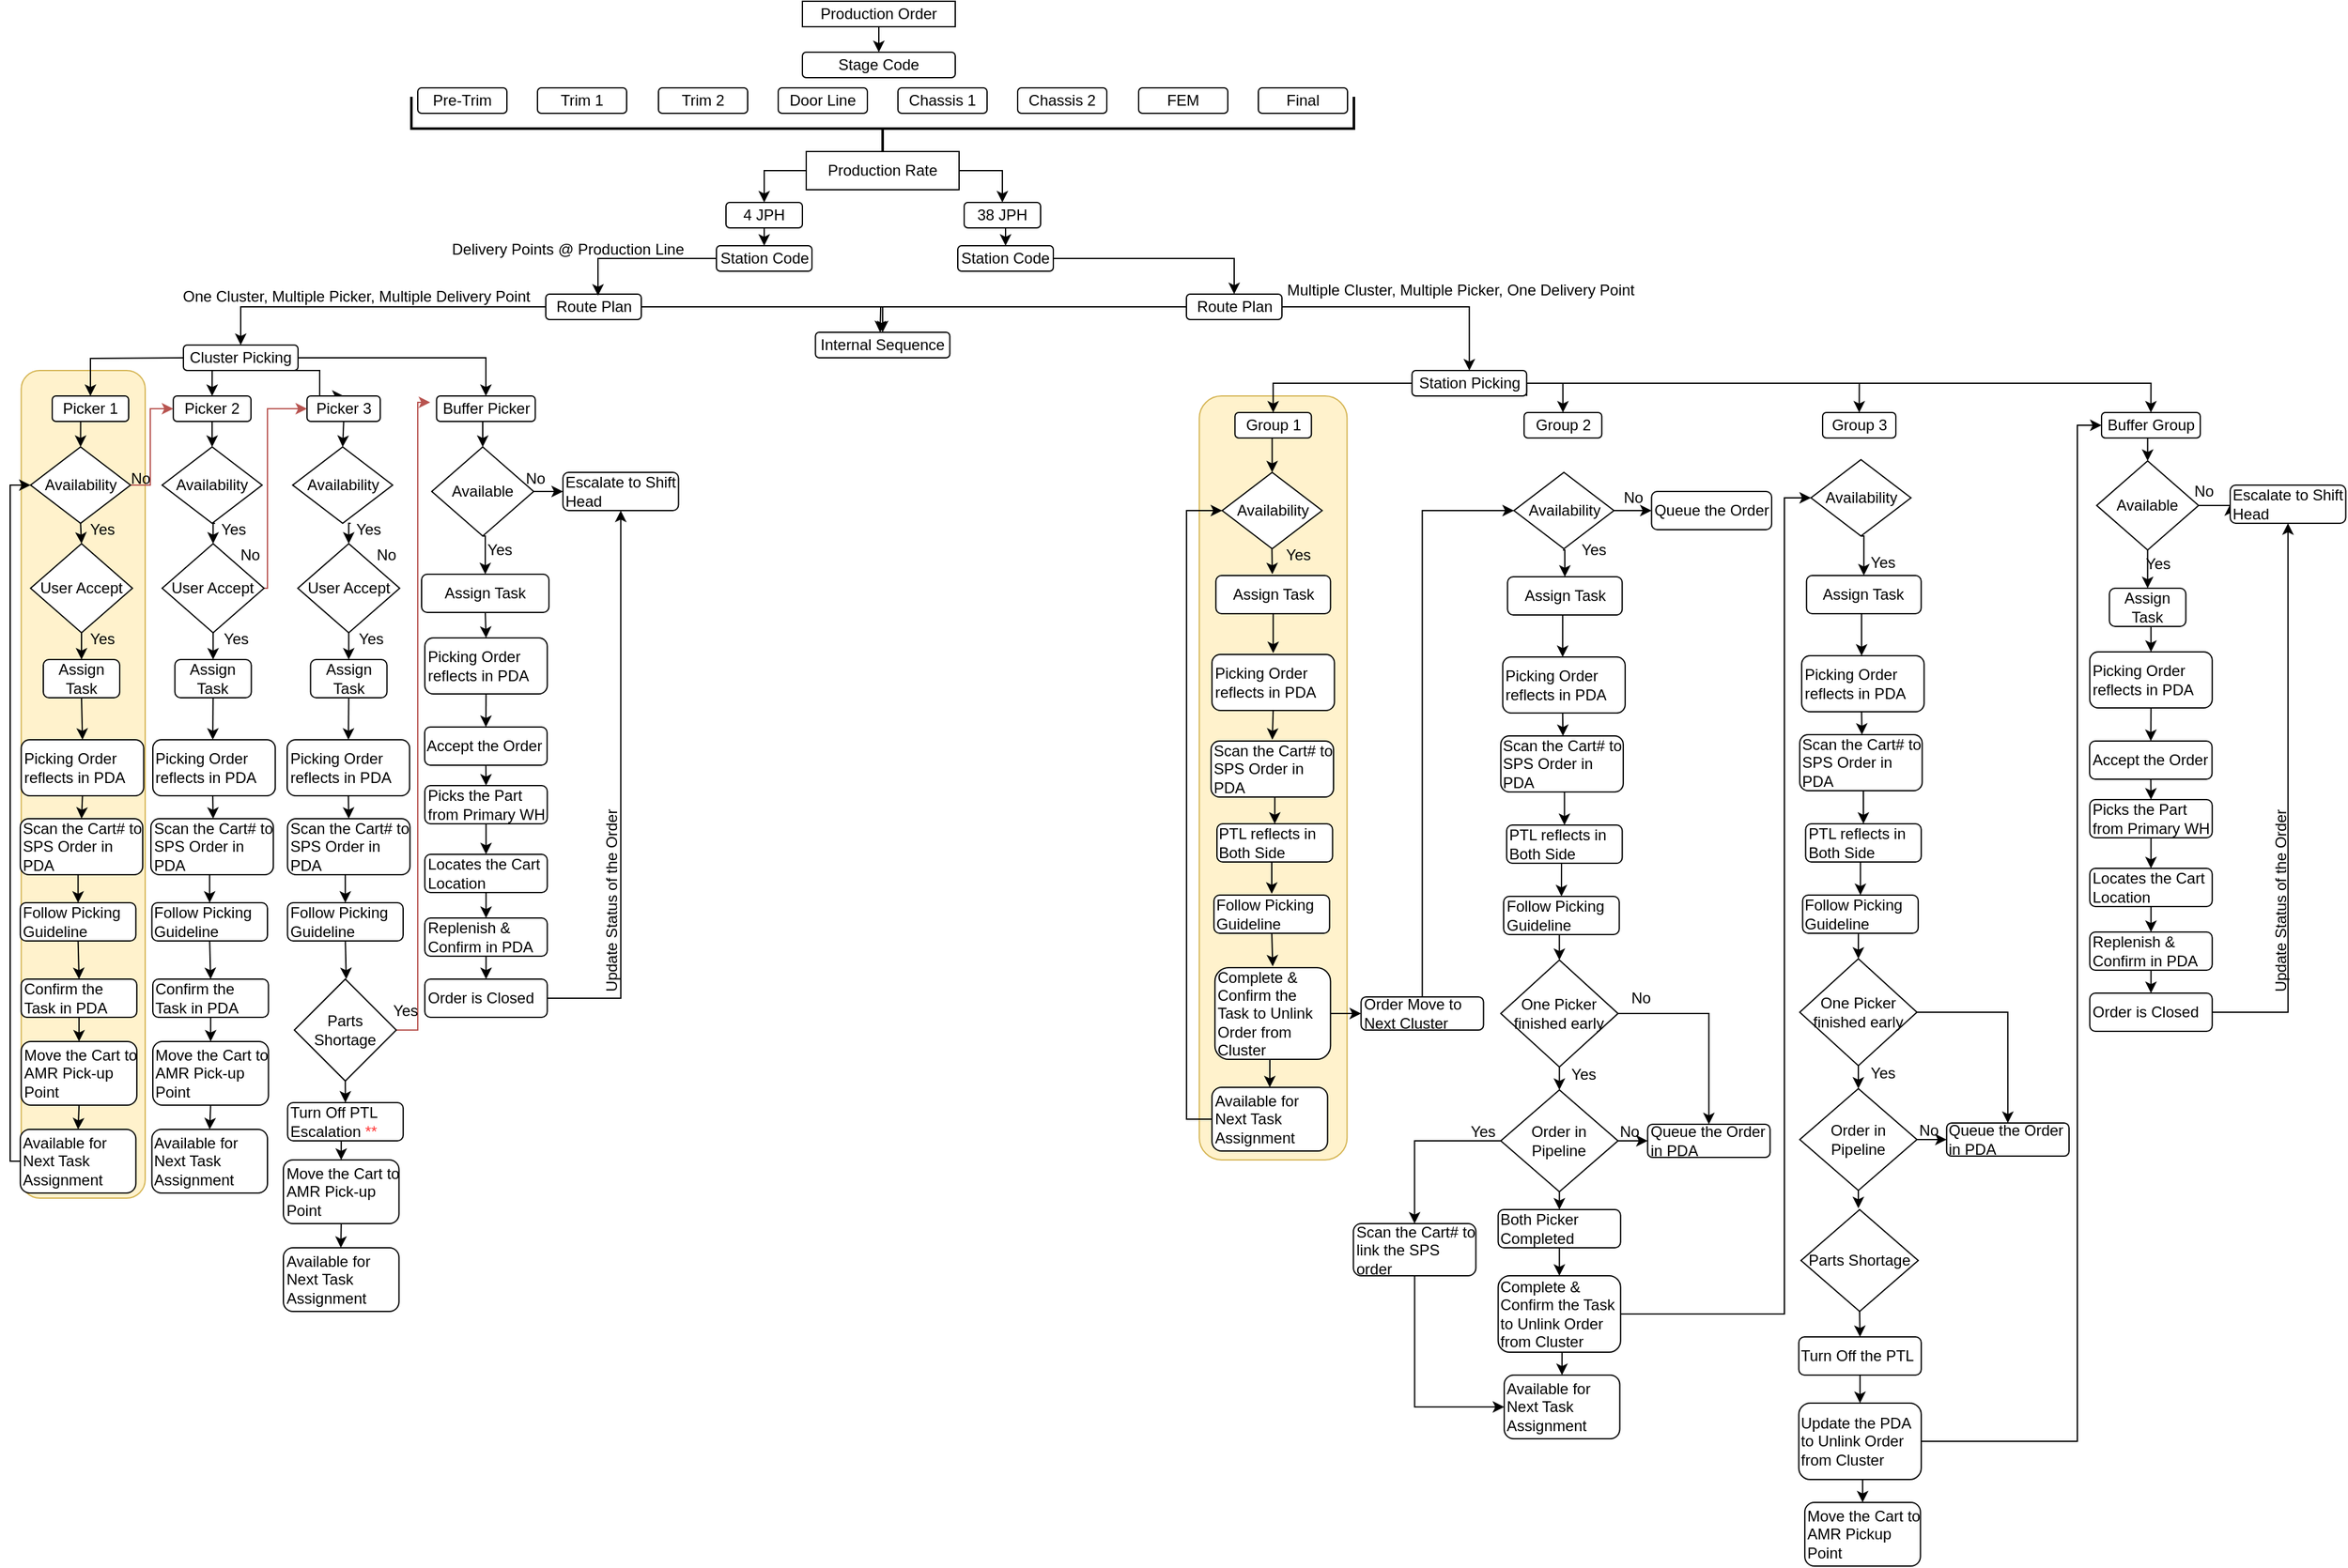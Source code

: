 <mxfile version="27.0.3">
  <diagram name="Page-1" id="ECaA_-LDTP4TBSBRsaxr">
    <mxGraphModel dx="2484" dy="1124" grid="1" gridSize="10" guides="1" tooltips="1" connect="1" arrows="1" fold="1" page="0" pageScale="2" pageWidth="850" pageHeight="1100" math="0" shadow="0">
      <root>
        <mxCell id="0" />
        <mxCell id="1" parent="0" />
        <mxCell id="v4bEyIWDKxA1EAHSsEIr-55" value="" style="rounded=1;whiteSpace=wrap;html=1;direction=south;fillColor=#fff2cc;strokeColor=#d6b656;" vertex="1" parent="1">
          <mxGeometry x="660.64" y="320" width="116" height="600" as="geometry" />
        </mxCell>
        <mxCell id="Q0XkWP68WrlB3HJ1z4Vm-91" value="Ideal Flow" style="rounded=1;whiteSpace=wrap;html=1;direction=south;fillColor=#fff2cc;strokeColor=#d6b656;" parent="1" vertex="1">
          <mxGeometry x="-264.32" y="300" width="97.32" height="650" as="geometry" />
        </mxCell>
        <mxCell id="Q0XkWP68WrlB3HJ1z4Vm-25" style="edgeStyle=orthogonalEdgeStyle;rounded=0;orthogonalLoop=1;jettySize=auto;html=1;exitX=0.5;exitY=1;exitDx=0;exitDy=0;entryX=0.5;entryY=0;entryDx=0;entryDy=0;" parent="1" source="Q0XkWP68WrlB3HJ1z4Vm-3" target="Q0XkWP68WrlB3HJ1z4Vm-5" edge="1">
          <mxGeometry relative="1" as="geometry" />
        </mxCell>
        <mxCell id="Q0XkWP68WrlB3HJ1z4Vm-3" value="Production Order" style="rounded=0;whiteSpace=wrap;html=1;" parent="1" vertex="1">
          <mxGeometry x="349" y="10" width="120" height="20" as="geometry" />
        </mxCell>
        <mxCell id="Q0XkWP68WrlB3HJ1z4Vm-5" value="Stage Code" style="rounded=1;whiteSpace=wrap;html=1;" parent="1" vertex="1">
          <mxGeometry x="349" y="50" width="120" height="20" as="geometry" />
        </mxCell>
        <mxCell id="Q0XkWP68WrlB3HJ1z4Vm-6" value="Pre-Trim" style="rounded=1;whiteSpace=wrap;html=1;" parent="1" vertex="1">
          <mxGeometry x="47" y="78" width="70" height="20" as="geometry" />
        </mxCell>
        <mxCell id="Q0XkWP68WrlB3HJ1z4Vm-8" value="Trim 1" style="rounded=1;whiteSpace=wrap;html=1;" parent="1" vertex="1">
          <mxGeometry x="141" y="78" width="70" height="20" as="geometry" />
        </mxCell>
        <mxCell id="Q0XkWP68WrlB3HJ1z4Vm-9" value="Trim 2" style="rounded=1;whiteSpace=wrap;html=1;" parent="1" vertex="1">
          <mxGeometry x="236" y="78" width="70" height="20" as="geometry" />
        </mxCell>
        <mxCell id="Q0XkWP68WrlB3HJ1z4Vm-10" value="Door Line" style="rounded=1;whiteSpace=wrap;html=1;" parent="1" vertex="1">
          <mxGeometry x="330" y="78" width="70" height="20" as="geometry" />
        </mxCell>
        <mxCell id="Q0XkWP68WrlB3HJ1z4Vm-11" value="Chassis 1" style="rounded=1;whiteSpace=wrap;html=1;" parent="1" vertex="1">
          <mxGeometry x="424" y="78" width="70" height="20" as="geometry" />
        </mxCell>
        <mxCell id="Q0XkWP68WrlB3HJ1z4Vm-12" value="Chassis 2" style="rounded=1;whiteSpace=wrap;html=1;" parent="1" vertex="1">
          <mxGeometry x="518" y="78" width="70" height="20" as="geometry" />
        </mxCell>
        <mxCell id="Q0XkWP68WrlB3HJ1z4Vm-13" value="FEM" style="rounded=1;whiteSpace=wrap;html=1;" parent="1" vertex="1">
          <mxGeometry x="613" y="78" width="70" height="20" as="geometry" />
        </mxCell>
        <mxCell id="Q0XkWP68WrlB3HJ1z4Vm-14" value="Final" style="rounded=1;whiteSpace=wrap;html=1;" parent="1" vertex="1">
          <mxGeometry x="707" y="78" width="70" height="20" as="geometry" />
        </mxCell>
        <mxCell id="Q0XkWP68WrlB3HJ1z4Vm-16" value="" style="strokeWidth=2;html=1;shape=mxgraph.flowchart.annotation_2;align=left;labelPosition=right;pointerEvents=1;rotation=-90;" parent="1" vertex="1">
          <mxGeometry x="387" y="-260" width="50" height="740" as="geometry" />
        </mxCell>
        <mxCell id="Q0XkWP68WrlB3HJ1z4Vm-48" style="edgeStyle=orthogonalEdgeStyle;rounded=0;orthogonalLoop=1;jettySize=auto;html=1;exitX=0;exitY=0.5;exitDx=0;exitDy=0;entryX=0.5;entryY=0;entryDx=0;entryDy=0;" parent="1" source="Q0XkWP68WrlB3HJ1z4Vm-18" target="Q0XkWP68WrlB3HJ1z4Vm-19" edge="1">
          <mxGeometry relative="1" as="geometry" />
        </mxCell>
        <mxCell id="Q0XkWP68WrlB3HJ1z4Vm-49" style="edgeStyle=orthogonalEdgeStyle;rounded=0;orthogonalLoop=1;jettySize=auto;html=1;exitX=1;exitY=0.5;exitDx=0;exitDy=0;" parent="1" source="Q0XkWP68WrlB3HJ1z4Vm-18" target="Q0XkWP68WrlB3HJ1z4Vm-20" edge="1">
          <mxGeometry relative="1" as="geometry" />
        </mxCell>
        <mxCell id="Q0XkWP68WrlB3HJ1z4Vm-18" value="Production Rate" style="rounded=0;whiteSpace=wrap;html=1;" parent="1" vertex="1">
          <mxGeometry x="352" y="128" width="120" height="30" as="geometry" />
        </mxCell>
        <mxCell id="Q0XkWP68WrlB3HJ1z4Vm-23" style="edgeStyle=orthogonalEdgeStyle;rounded=0;orthogonalLoop=1;jettySize=auto;html=1;exitX=0.5;exitY=1;exitDx=0;exitDy=0;entryX=0.5;entryY=0;entryDx=0;entryDy=0;" parent="1" source="Q0XkWP68WrlB3HJ1z4Vm-19" target="Q0XkWP68WrlB3HJ1z4Vm-21" edge="1">
          <mxGeometry relative="1" as="geometry" />
        </mxCell>
        <mxCell id="Q0XkWP68WrlB3HJ1z4Vm-19" value="4 JPH" style="rounded=1;whiteSpace=wrap;html=1;" parent="1" vertex="1">
          <mxGeometry x="289" y="168" width="60" height="20" as="geometry" />
        </mxCell>
        <mxCell id="Q0XkWP68WrlB3HJ1z4Vm-24" style="edgeStyle=orthogonalEdgeStyle;rounded=0;orthogonalLoop=1;jettySize=auto;html=1;exitX=0.5;exitY=1;exitDx=0;exitDy=0;entryX=0.5;entryY=0;entryDx=0;entryDy=0;" parent="1" source="Q0XkWP68WrlB3HJ1z4Vm-20" target="Q0XkWP68WrlB3HJ1z4Vm-22" edge="1">
          <mxGeometry relative="1" as="geometry" />
        </mxCell>
        <mxCell id="Q0XkWP68WrlB3HJ1z4Vm-20" value="38 JPH" style="rounded=1;whiteSpace=wrap;html=1;" parent="1" vertex="1">
          <mxGeometry x="476" y="168" width="60" height="20" as="geometry" />
        </mxCell>
        <mxCell id="Q0XkWP68WrlB3HJ1z4Vm-21" value="Station Code" style="rounded=1;whiteSpace=wrap;html=1;" parent="1" vertex="1">
          <mxGeometry x="281.5" y="202" width="75" height="20" as="geometry" />
        </mxCell>
        <mxCell id="Q0XkWP68WrlB3HJ1z4Vm-51" style="edgeStyle=orthogonalEdgeStyle;rounded=0;orthogonalLoop=1;jettySize=auto;html=1;exitX=1;exitY=0.5;exitDx=0;exitDy=0;entryX=0.5;entryY=0;entryDx=0;entryDy=0;" parent="1" source="Q0XkWP68WrlB3HJ1z4Vm-22" target="Q0XkWP68WrlB3HJ1z4Vm-29" edge="1">
          <mxGeometry relative="1" as="geometry">
            <Array as="points">
              <mxPoint x="688" y="212" />
            </Array>
          </mxGeometry>
        </mxCell>
        <mxCell id="Q0XkWP68WrlB3HJ1z4Vm-22" value="Station Code" style="rounded=1;whiteSpace=wrap;html=1;" parent="1" vertex="1">
          <mxGeometry x="471" y="202" width="75" height="20" as="geometry" />
        </mxCell>
        <mxCell id="Q0XkWP68WrlB3HJ1z4Vm-27" value="Delivery Points @ Production Line" style="text;html=1;align=center;verticalAlign=middle;whiteSpace=wrap;rounded=0;" parent="1" vertex="1">
          <mxGeometry x="70" y="190" width="190" height="30" as="geometry" />
        </mxCell>
        <mxCell id="Q0XkWP68WrlB3HJ1z4Vm-33" style="edgeStyle=orthogonalEdgeStyle;rounded=0;orthogonalLoop=1;jettySize=auto;html=1;exitX=0;exitY=0.5;exitDx=0;exitDy=0;" parent="1" source="Q0XkWP68WrlB3HJ1z4Vm-28" target="Q0XkWP68WrlB3HJ1z4Vm-30" edge="1">
          <mxGeometry relative="1" as="geometry" />
        </mxCell>
        <mxCell id="v4bEyIWDKxA1EAHSsEIr-105" style="edgeStyle=orthogonalEdgeStyle;rounded=0;orthogonalLoop=1;jettySize=auto;html=1;exitX=1;exitY=0.5;exitDx=0;exitDy=0;entryX=0.5;entryY=0;entryDx=0;entryDy=0;" edge="1" parent="1" source="Q0XkWP68WrlB3HJ1z4Vm-28" target="Q0XkWP68WrlB3HJ1z4Vm-31">
          <mxGeometry relative="1" as="geometry" />
        </mxCell>
        <mxCell id="Q0XkWP68WrlB3HJ1z4Vm-28" value="Route Plan" style="rounded=1;whiteSpace=wrap;html=1;" parent="1" vertex="1">
          <mxGeometry x="147.5" y="240" width="75" height="20" as="geometry" />
        </mxCell>
        <mxCell id="Q0XkWP68WrlB3HJ1z4Vm-36" style="edgeStyle=orthogonalEdgeStyle;rounded=0;orthogonalLoop=1;jettySize=auto;html=1;exitX=1;exitY=0.5;exitDx=0;exitDy=0;entryX=0.5;entryY=0;entryDx=0;entryDy=0;" parent="1" source="Q0XkWP68WrlB3HJ1z4Vm-29" target="Q0XkWP68WrlB3HJ1z4Vm-32" edge="1">
          <mxGeometry relative="1" as="geometry" />
        </mxCell>
        <mxCell id="v4bEyIWDKxA1EAHSsEIr-106" style="edgeStyle=orthogonalEdgeStyle;rounded=0;orthogonalLoop=1;jettySize=auto;html=1;exitX=0;exitY=0.5;exitDx=0;exitDy=0;" edge="1" parent="1" source="Q0XkWP68WrlB3HJ1z4Vm-29">
          <mxGeometry relative="1" as="geometry">
            <mxPoint x="410" y="270" as="targetPoint" />
          </mxGeometry>
        </mxCell>
        <mxCell id="Q0XkWP68WrlB3HJ1z4Vm-29" value="Route Plan" style="rounded=1;whiteSpace=wrap;html=1;" parent="1" vertex="1">
          <mxGeometry x="650.5" y="240" width="75" height="20" as="geometry" />
        </mxCell>
        <mxCell id="Q0XkWP68WrlB3HJ1z4Vm-52" style="edgeStyle=orthogonalEdgeStyle;rounded=0;orthogonalLoop=1;jettySize=auto;html=1;exitX=0;exitY=0.5;exitDx=0;exitDy=0;entryX=0.5;entryY=0;entryDx=0;entryDy=0;" parent="1" target="Q0XkWP68WrlB3HJ1z4Vm-39" edge="1">
          <mxGeometry relative="1" as="geometry">
            <mxPoint x="-131" y="290" as="sourcePoint" />
          </mxGeometry>
        </mxCell>
        <mxCell id="Q0XkWP68WrlB3HJ1z4Vm-53" style="edgeStyle=orthogonalEdgeStyle;rounded=0;orthogonalLoop=1;jettySize=auto;html=1;exitX=0.25;exitY=1;exitDx=0;exitDy=0;entryX=0.5;entryY=0;entryDx=0;entryDy=0;" parent="1" target="Q0XkWP68WrlB3HJ1z4Vm-41" edge="1">
          <mxGeometry relative="1" as="geometry">
            <mxPoint x="-111.5" y="300" as="sourcePoint" />
          </mxGeometry>
        </mxCell>
        <mxCell id="Q0XkWP68WrlB3HJ1z4Vm-54" style="edgeStyle=orthogonalEdgeStyle;rounded=0;orthogonalLoop=1;jettySize=auto;html=1;exitX=0.75;exitY=1;exitDx=0;exitDy=0;entryX=0.5;entryY=0;entryDx=0;entryDy=0;" parent="1" source="Q0XkWP68WrlB3HJ1z4Vm-30" target="Q0XkWP68WrlB3HJ1z4Vm-42" edge="1">
          <mxGeometry relative="1" as="geometry">
            <Array as="points">
              <mxPoint x="-30" y="300" />
            </Array>
          </mxGeometry>
        </mxCell>
        <mxCell id="Q0XkWP68WrlB3HJ1z4Vm-55" style="edgeStyle=orthogonalEdgeStyle;rounded=0;orthogonalLoop=1;jettySize=auto;html=1;exitX=1;exitY=0.5;exitDx=0;exitDy=0;entryX=0.5;entryY=0;entryDx=0;entryDy=0;" parent="1" source="Q0XkWP68WrlB3HJ1z4Vm-30" target="Q0XkWP68WrlB3HJ1z4Vm-43" edge="1">
          <mxGeometry relative="1" as="geometry" />
        </mxCell>
        <mxCell id="Q0XkWP68WrlB3HJ1z4Vm-30" value="Cluster Picking" style="rounded=1;whiteSpace=wrap;html=1;flipH=0;" parent="1" vertex="1">
          <mxGeometry x="-137" y="280" width="90" height="20" as="geometry" />
        </mxCell>
        <mxCell id="Q0XkWP68WrlB3HJ1z4Vm-31" value="Internal Sequence" style="rounded=1;whiteSpace=wrap;html=1;flipH=0;" parent="1" vertex="1">
          <mxGeometry x="359.25" y="270" width="105.5" height="20" as="geometry" />
        </mxCell>
        <mxCell id="Q0XkWP68WrlB3HJ1z4Vm-56" style="edgeStyle=orthogonalEdgeStyle;rounded=0;orthogonalLoop=1;jettySize=auto;html=1;exitX=0;exitY=0.5;exitDx=0;exitDy=0;entryX=0.5;entryY=0;entryDx=0;entryDy=0;" parent="1" source="Q0XkWP68WrlB3HJ1z4Vm-32" target="Q0XkWP68WrlB3HJ1z4Vm-44" edge="1">
          <mxGeometry relative="1" as="geometry" />
        </mxCell>
        <mxCell id="Q0XkWP68WrlB3HJ1z4Vm-57" style="edgeStyle=orthogonalEdgeStyle;rounded=0;orthogonalLoop=1;jettySize=auto;html=1;entryX=0.5;entryY=0;entryDx=0;entryDy=0;" parent="1" target="Q0XkWP68WrlB3HJ1z4Vm-45" edge="1">
          <mxGeometry relative="1" as="geometry">
            <mxPoint x="921" y="310" as="sourcePoint" />
          </mxGeometry>
        </mxCell>
        <mxCell id="Q0XkWP68WrlB3HJ1z4Vm-58" style="edgeStyle=orthogonalEdgeStyle;rounded=0;orthogonalLoop=1;jettySize=auto;html=1;exitX=1;exitY=1;exitDx=0;exitDy=0;entryX=0.5;entryY=0;entryDx=0;entryDy=0;" parent="1" source="Q0XkWP68WrlB3HJ1z4Vm-32" target="Q0XkWP68WrlB3HJ1z4Vm-46" edge="1">
          <mxGeometry relative="1" as="geometry">
            <Array as="points">
              <mxPoint x="918" y="310" />
              <mxPoint x="1179" y="310" />
            </Array>
          </mxGeometry>
        </mxCell>
        <mxCell id="Q0XkWP68WrlB3HJ1z4Vm-59" style="edgeStyle=orthogonalEdgeStyle;rounded=0;orthogonalLoop=1;jettySize=auto;html=1;exitX=1;exitY=0.5;exitDx=0;exitDy=0;entryX=0.5;entryY=0;entryDx=0;entryDy=0;" parent="1" source="Q0XkWP68WrlB3HJ1z4Vm-32" target="Q0XkWP68WrlB3HJ1z4Vm-47" edge="1">
          <mxGeometry relative="1" as="geometry" />
        </mxCell>
        <mxCell id="Q0XkWP68WrlB3HJ1z4Vm-32" value="Station Picking" style="rounded=1;whiteSpace=wrap;html=1;flipH=0;" parent="1" vertex="1">
          <mxGeometry x="827.64" y="300" width="90" height="20" as="geometry" />
        </mxCell>
        <mxCell id="Q0XkWP68WrlB3HJ1z4Vm-37" value="One Cluster, Multiple Picker, Multiple Delivery Point" style="text;html=1;align=center;verticalAlign=middle;whiteSpace=wrap;rounded=0;" parent="1" vertex="1">
          <mxGeometry x="-140.75" y="232" width="280" height="20" as="geometry" />
        </mxCell>
        <mxCell id="Q0XkWP68WrlB3HJ1z4Vm-38" value="Multiple Cluster, Multiple Picker, One Delivery Point" style="text;html=1;align=center;verticalAlign=middle;whiteSpace=wrap;rounded=0;" parent="1" vertex="1">
          <mxGeometry x="725.5" y="222" width="280" height="30" as="geometry" />
        </mxCell>
        <mxCell id="Q0XkWP68WrlB3HJ1z4Vm-61" style="edgeStyle=orthogonalEdgeStyle;rounded=0;orthogonalLoop=1;jettySize=auto;html=1;exitX=0.5;exitY=1;exitDx=0;exitDy=0;entryX=0.5;entryY=0;entryDx=0;entryDy=0;" parent="1" source="Q0XkWP68WrlB3HJ1z4Vm-39" target="Q0XkWP68WrlB3HJ1z4Vm-60" edge="1">
          <mxGeometry relative="1" as="geometry" />
        </mxCell>
        <mxCell id="Q0XkWP68WrlB3HJ1z4Vm-39" value="Picker 1" style="rounded=1;whiteSpace=wrap;html=1;flipH=1;" parent="1" vertex="1">
          <mxGeometry x="-240" y="320" width="60" height="20" as="geometry" />
        </mxCell>
        <mxCell id="Q0XkWP68WrlB3HJ1z4Vm-101" style="edgeStyle=orthogonalEdgeStyle;rounded=0;orthogonalLoop=1;jettySize=auto;html=1;exitX=0.5;exitY=1;exitDx=0;exitDy=0;entryX=0.5;entryY=0;entryDx=0;entryDy=0;" parent="1" source="Q0XkWP68WrlB3HJ1z4Vm-41" target="Q0XkWP68WrlB3HJ1z4Vm-95" edge="1">
          <mxGeometry relative="1" as="geometry" />
        </mxCell>
        <mxCell id="Q0XkWP68WrlB3HJ1z4Vm-41" value="Picker 2" style="rounded=1;whiteSpace=wrap;html=1;flipH=1;" parent="1" vertex="1">
          <mxGeometry x="-144.94" y="320" width="61" height="20" as="geometry" />
        </mxCell>
        <mxCell id="Q0XkWP68WrlB3HJ1z4Vm-105" style="edgeStyle=orthogonalEdgeStyle;rounded=0;orthogonalLoop=1;jettySize=auto;html=1;exitX=0.25;exitY=1;exitDx=0;exitDy=0;" parent="1" source="Q0XkWP68WrlB3HJ1z4Vm-42" edge="1">
          <mxGeometry relative="1" as="geometry">
            <mxPoint x="-34" y="330" as="targetPoint" />
          </mxGeometry>
        </mxCell>
        <mxCell id="Q0XkWP68WrlB3HJ1z4Vm-141" style="edgeStyle=orthogonalEdgeStyle;rounded=0;orthogonalLoop=1;jettySize=auto;html=1;exitX=0.5;exitY=1;exitDx=0;exitDy=0;entryX=0.5;entryY=0;entryDx=0;entryDy=0;" parent="1" source="Q0XkWP68WrlB3HJ1z4Vm-42" target="Q0XkWP68WrlB3HJ1z4Vm-120" edge="1">
          <mxGeometry relative="1" as="geometry" />
        </mxCell>
        <mxCell id="Q0XkWP68WrlB3HJ1z4Vm-42" value="Picker 3" style="rounded=1;whiteSpace=wrap;html=1;flipH=1;" parent="1" vertex="1">
          <mxGeometry x="-39.93" y="320" width="57.5" height="20" as="geometry" />
        </mxCell>
        <mxCell id="Q0XkWP68WrlB3HJ1z4Vm-43" value="Buffer Picker" style="rounded=1;whiteSpace=wrap;html=1;flipH=1;" parent="1" vertex="1">
          <mxGeometry x="61.75" y="320" width="77.5" height="20" as="geometry" />
        </mxCell>
        <mxCell id="v4bEyIWDKxA1EAHSsEIr-14" style="edgeStyle=orthogonalEdgeStyle;rounded=0;orthogonalLoop=1;jettySize=auto;html=1;exitX=0.638;exitY=0.97;exitDx=0;exitDy=0;entryX=0.5;entryY=0;entryDx=0;entryDy=0;exitPerimeter=0;" edge="1" parent="1" source="Q0XkWP68WrlB3HJ1z4Vm-44" target="v4bEyIWDKxA1EAHSsEIr-1">
          <mxGeometry relative="1" as="geometry" />
        </mxCell>
        <mxCell id="Q0XkWP68WrlB3HJ1z4Vm-44" value="Group 1" style="rounded=1;whiteSpace=wrap;html=1;flipH=1;" parent="1" vertex="1">
          <mxGeometry x="688.64" y="333" width="60" height="20" as="geometry" />
        </mxCell>
        <mxCell id="Q0XkWP68WrlB3HJ1z4Vm-45" value="Group 2" style="rounded=1;whiteSpace=wrap;html=1;flipH=1;" parent="1" vertex="1">
          <mxGeometry x="915.64" y="333" width="61" height="20" as="geometry" />
        </mxCell>
        <mxCell id="Q0XkWP68WrlB3HJ1z4Vm-46" value="Group 3" style="rounded=1;whiteSpace=wrap;html=1;flipH=1;" parent="1" vertex="1">
          <mxGeometry x="1150" y="333" width="57.5" height="20" as="geometry" />
        </mxCell>
        <mxCell id="v4bEyIWDKxA1EAHSsEIr-182" style="edgeStyle=orthogonalEdgeStyle;rounded=0;orthogonalLoop=1;jettySize=auto;html=1;exitX=0.5;exitY=1;exitDx=0;exitDy=0;entryX=0.5;entryY=0;entryDx=0;entryDy=0;" edge="1" parent="1" source="Q0XkWP68WrlB3HJ1z4Vm-47" target="v4bEyIWDKxA1EAHSsEIr-167">
          <mxGeometry relative="1" as="geometry" />
        </mxCell>
        <mxCell id="Q0XkWP68WrlB3HJ1z4Vm-47" value="Buffer Group" style="rounded=1;whiteSpace=wrap;html=1;flipH=1;" parent="1" vertex="1">
          <mxGeometry x="1369" y="333" width="77.5" height="20" as="geometry" />
        </mxCell>
        <mxCell id="Q0XkWP68WrlB3HJ1z4Vm-64" style="edgeStyle=orthogonalEdgeStyle;rounded=0;orthogonalLoop=1;jettySize=auto;html=1;exitX=0.5;exitY=1;exitDx=0;exitDy=0;entryX=0.5;entryY=0;entryDx=0;entryDy=0;" parent="1" source="Q0XkWP68WrlB3HJ1z4Vm-60" target="Q0XkWP68WrlB3HJ1z4Vm-62" edge="1">
          <mxGeometry relative="1" as="geometry" />
        </mxCell>
        <mxCell id="Q0XkWP68WrlB3HJ1z4Vm-93" style="edgeStyle=orthogonalEdgeStyle;rounded=0;orthogonalLoop=1;jettySize=auto;html=1;exitX=1;exitY=0.5;exitDx=0;exitDy=0;entryX=0;entryY=0.5;entryDx=0;entryDy=0;fillColor=#f8cecc;strokeColor=#b85450;" parent="1" source="Q0XkWP68WrlB3HJ1z4Vm-60" target="Q0XkWP68WrlB3HJ1z4Vm-41" edge="1">
          <mxGeometry relative="1" as="geometry">
            <Array as="points">
              <mxPoint x="-163" y="390" />
              <mxPoint x="-163" y="330" />
            </Array>
          </mxGeometry>
        </mxCell>
        <mxCell id="Q0XkWP68WrlB3HJ1z4Vm-60" value="Availability" style="rhombus;whiteSpace=wrap;html=1;" parent="1" vertex="1">
          <mxGeometry x="-257" y="360" width="78.5" height="60" as="geometry" />
        </mxCell>
        <mxCell id="Q0XkWP68WrlB3HJ1z4Vm-65" style="edgeStyle=orthogonalEdgeStyle;rounded=0;orthogonalLoop=1;jettySize=auto;html=1;exitX=0.5;exitY=1;exitDx=0;exitDy=0;entryX=0.5;entryY=0;entryDx=0;entryDy=0;" parent="1" source="Q0XkWP68WrlB3HJ1z4Vm-62" target="Q0XkWP68WrlB3HJ1z4Vm-63" edge="1">
          <mxGeometry relative="1" as="geometry">
            <mxPoint x="-217" y="508" as="sourcePoint" />
          </mxGeometry>
        </mxCell>
        <mxCell id="Q0XkWP68WrlB3HJ1z4Vm-62" value="User Accept" style="rhombus;whiteSpace=wrap;html=1;" parent="1" vertex="1">
          <mxGeometry x="-257" y="436" width="80" height="70" as="geometry" />
        </mxCell>
        <mxCell id="Q0XkWP68WrlB3HJ1z4Vm-89" style="edgeStyle=orthogonalEdgeStyle;rounded=0;orthogonalLoop=1;jettySize=auto;html=1;exitX=0.5;exitY=1;exitDx=0;exitDy=0;entryX=0.5;entryY=0;entryDx=0;entryDy=0;" parent="1" source="Q0XkWP68WrlB3HJ1z4Vm-63" target="Q0XkWP68WrlB3HJ1z4Vm-88" edge="1">
          <mxGeometry relative="1" as="geometry" />
        </mxCell>
        <mxCell id="Q0XkWP68WrlB3HJ1z4Vm-63" value="Assign Task" style="rounded=1;whiteSpace=wrap;html=1;flipH=1;" parent="1" vertex="1">
          <mxGeometry x="-247" y="527" width="60" height="30" as="geometry" />
        </mxCell>
        <mxCell id="Q0XkWP68WrlB3HJ1z4Vm-68" value="Yes" style="text;html=1;align=center;verticalAlign=middle;whiteSpace=wrap;rounded=0;" parent="1" vertex="1">
          <mxGeometry x="-215.5" y="420" width="28.5" height="10" as="geometry" />
        </mxCell>
        <mxCell id="Q0XkWP68WrlB3HJ1z4Vm-69" value="Yes" style="text;html=1;align=center;verticalAlign=middle;whiteSpace=wrap;rounded=0;" parent="1" vertex="1">
          <mxGeometry x="-215.5" y="506" width="28.5" height="10" as="geometry" />
        </mxCell>
        <mxCell id="Q0XkWP68WrlB3HJ1z4Vm-79" style="edgeStyle=orthogonalEdgeStyle;rounded=0;orthogonalLoop=1;jettySize=auto;html=1;exitX=0.5;exitY=1;exitDx=0;exitDy=0;entryX=0.5;entryY=0;entryDx=0;entryDy=0;" parent="1" source="Q0XkWP68WrlB3HJ1z4Vm-80" target="Q0XkWP68WrlB3HJ1z4Vm-82" edge="1">
          <mxGeometry relative="1" as="geometry" />
        </mxCell>
        <mxCell id="Q0XkWP68WrlB3HJ1z4Vm-80" value="Scan the Cart# to SPS Order in PDA" style="rounded=1;whiteSpace=wrap;html=1;flipH=1;align=left;" parent="1" vertex="1">
          <mxGeometry x="-265.06" y="652" width="96.12" height="44" as="geometry" />
        </mxCell>
        <mxCell id="Q0XkWP68WrlB3HJ1z4Vm-81" style="edgeStyle=orthogonalEdgeStyle;rounded=0;orthogonalLoop=1;jettySize=auto;html=1;exitX=0.5;exitY=1;exitDx=0;exitDy=0;entryX=0.5;entryY=0;entryDx=0;entryDy=0;" parent="1" source="Q0XkWP68WrlB3HJ1z4Vm-82" target="Q0XkWP68WrlB3HJ1z4Vm-84" edge="1">
          <mxGeometry relative="1" as="geometry" />
        </mxCell>
        <mxCell id="Q0XkWP68WrlB3HJ1z4Vm-82" value="Follow Picking Guideline" style="rounded=1;whiteSpace=wrap;html=1;flipH=1;align=left;" parent="1" vertex="1">
          <mxGeometry x="-265.07" y="718" width="90.75" height="30" as="geometry" />
        </mxCell>
        <mxCell id="Q0XkWP68WrlB3HJ1z4Vm-83" style="edgeStyle=orthogonalEdgeStyle;rounded=0;orthogonalLoop=1;jettySize=auto;html=1;exitX=0.5;exitY=1;exitDx=0;exitDy=0;entryX=0.5;entryY=0;entryDx=0;entryDy=0;" parent="1" source="Q0XkWP68WrlB3HJ1z4Vm-84" target="Q0XkWP68WrlB3HJ1z4Vm-86" edge="1">
          <mxGeometry relative="1" as="geometry" />
        </mxCell>
        <mxCell id="Q0XkWP68WrlB3HJ1z4Vm-84" value="Confirm the Task in PDA" style="rounded=1;whiteSpace=wrap;html=1;flipH=1;align=left;" parent="1" vertex="1">
          <mxGeometry x="-264.32" y="778" width="90.75" height="30" as="geometry" />
        </mxCell>
        <mxCell id="Q0XkWP68WrlB3HJ1z4Vm-85" style="edgeStyle=orthogonalEdgeStyle;rounded=0;orthogonalLoop=1;jettySize=auto;html=1;exitX=0.5;exitY=1;exitDx=0;exitDy=0;entryX=0.5;entryY=0;entryDx=0;entryDy=0;" parent="1" source="Q0XkWP68WrlB3HJ1z4Vm-86" target="Q0XkWP68WrlB3HJ1z4Vm-87" edge="1">
          <mxGeometry relative="1" as="geometry" />
        </mxCell>
        <mxCell id="Q0XkWP68WrlB3HJ1z4Vm-86" value="Move the Cart to AMR Pick-up Point" style="rounded=1;whiteSpace=wrap;html=1;flipH=1;align=left;" parent="1" vertex="1">
          <mxGeometry x="-264.31" y="827" width="90.75" height="50" as="geometry" />
        </mxCell>
        <mxCell id="v4bEyIWDKxA1EAHSsEIr-54" style="edgeStyle=orthogonalEdgeStyle;rounded=0;orthogonalLoop=1;jettySize=auto;html=1;exitX=0;exitY=0.5;exitDx=0;exitDy=0;entryX=0;entryY=0.5;entryDx=0;entryDy=0;" edge="1" parent="1" source="Q0XkWP68WrlB3HJ1z4Vm-87" target="Q0XkWP68WrlB3HJ1z4Vm-60">
          <mxGeometry relative="1" as="geometry">
            <Array as="points">
              <mxPoint x="-273" y="921" />
              <mxPoint x="-273" y="390" />
            </Array>
          </mxGeometry>
        </mxCell>
        <mxCell id="Q0XkWP68WrlB3HJ1z4Vm-87" value="Available for Next Task Assignment" style="rounded=1;whiteSpace=wrap;html=1;flipH=1;align=left;" parent="1" vertex="1">
          <mxGeometry x="-265.06" y="896" width="90.75" height="50" as="geometry" />
        </mxCell>
        <mxCell id="Q0XkWP68WrlB3HJ1z4Vm-90" style="edgeStyle=orthogonalEdgeStyle;rounded=0;orthogonalLoop=1;jettySize=auto;html=1;exitX=0.5;exitY=1;exitDx=0;exitDy=0;entryX=0.5;entryY=0;entryDx=0;entryDy=0;" parent="1" source="Q0XkWP68WrlB3HJ1z4Vm-88" target="Q0XkWP68WrlB3HJ1z4Vm-80" edge="1">
          <mxGeometry relative="1" as="geometry" />
        </mxCell>
        <mxCell id="Q0XkWP68WrlB3HJ1z4Vm-88" value="Picking Order reflects in PDA" style="rounded=1;whiteSpace=wrap;html=1;flipH=1;align=left;" parent="1" vertex="1">
          <mxGeometry x="-264.31" y="590" width="96.12" height="44" as="geometry" />
        </mxCell>
        <mxCell id="Q0XkWP68WrlB3HJ1z4Vm-94" value="No" style="text;html=1;align=center;verticalAlign=middle;whiteSpace=wrap;rounded=0;" parent="1" vertex="1">
          <mxGeometry x="-185.25" y="380" width="28.5" height="10" as="geometry" />
        </mxCell>
        <mxCell id="Q0XkWP68WrlB3HJ1z4Vm-95" value="Availability" style="rhombus;whiteSpace=wrap;html=1;" parent="1" vertex="1">
          <mxGeometry x="-153.69" y="360" width="78.5" height="60" as="geometry" />
        </mxCell>
        <mxCell id="Q0XkWP68WrlB3HJ1z4Vm-106" style="edgeStyle=orthogonalEdgeStyle;rounded=0;orthogonalLoop=1;jettySize=auto;html=1;exitX=0.5;exitY=1;exitDx=0;exitDy=0;entryX=0.5;entryY=0;entryDx=0;entryDy=0;" parent="1" source="Q0XkWP68WrlB3HJ1z4Vm-96" target="Q0XkWP68WrlB3HJ1z4Vm-98" edge="1">
          <mxGeometry relative="1" as="geometry" />
        </mxCell>
        <mxCell id="Q0XkWP68WrlB3HJ1z4Vm-118" style="edgeStyle=orthogonalEdgeStyle;rounded=0;orthogonalLoop=1;jettySize=auto;html=1;exitX=1;exitY=0.5;exitDx=0;exitDy=0;entryX=0;entryY=0.5;entryDx=0;entryDy=0;fillColor=#f8cecc;strokeColor=#b85450;" parent="1" target="Q0XkWP68WrlB3HJ1z4Vm-42" edge="1">
          <mxGeometry relative="1" as="geometry">
            <mxPoint x="-79.69" y="471" as="sourcePoint" />
            <Array as="points">
              <mxPoint x="-71" y="471" />
            </Array>
          </mxGeometry>
        </mxCell>
        <mxCell id="Q0XkWP68WrlB3HJ1z4Vm-96" value="User Accept" style="rhombus;whiteSpace=wrap;html=1;" parent="1" vertex="1">
          <mxGeometry x="-153.69" y="436" width="80" height="70" as="geometry" />
        </mxCell>
        <mxCell id="Q0XkWP68WrlB3HJ1z4Vm-103" style="edgeStyle=orthogonalEdgeStyle;rounded=0;orthogonalLoop=1;jettySize=auto;html=1;exitX=0.5;exitY=1;exitDx=0;exitDy=0;entryX=0.5;entryY=0;entryDx=0;entryDy=0;" parent="1" source="Q0XkWP68WrlB3HJ1z4Vm-98" edge="1">
          <mxGeometry relative="1" as="geometry">
            <mxPoint x="-113.94" y="590" as="targetPoint" />
          </mxGeometry>
        </mxCell>
        <mxCell id="Q0XkWP68WrlB3HJ1z4Vm-98" value="Assign Task" style="rounded=1;whiteSpace=wrap;html=1;flipH=1;" parent="1" vertex="1">
          <mxGeometry x="-143.69" y="527" width="60" height="30" as="geometry" />
        </mxCell>
        <mxCell id="Q0XkWP68WrlB3HJ1z4Vm-102" style="edgeStyle=orthogonalEdgeStyle;rounded=0;orthogonalLoop=1;jettySize=auto;html=1;exitX=0;exitY=0;exitDx=0;exitDy=0;entryX=0.5;entryY=0;entryDx=0;entryDy=0;" parent="1" source="Q0XkWP68WrlB3HJ1z4Vm-99" target="Q0XkWP68WrlB3HJ1z4Vm-96" edge="1">
          <mxGeometry relative="1" as="geometry" />
        </mxCell>
        <mxCell id="Q0XkWP68WrlB3HJ1z4Vm-99" value="Yes" style="text;html=1;align=center;verticalAlign=middle;whiteSpace=wrap;rounded=0;" parent="1" vertex="1">
          <mxGeometry x="-112.19" y="420" width="28.5" height="10" as="geometry" />
        </mxCell>
        <mxCell id="Q0XkWP68WrlB3HJ1z4Vm-117" style="edgeStyle=orthogonalEdgeStyle;rounded=0;orthogonalLoop=1;jettySize=auto;html=1;exitX=0.5;exitY=1;exitDx=0;exitDy=0;entryX=0.5;entryY=0;entryDx=0;entryDy=0;" parent="1" edge="1">
          <mxGeometry relative="1" as="geometry">
            <mxPoint x="-113.94" y="634" as="sourcePoint" />
            <mxPoint x="-113.68" y="652" as="targetPoint" />
          </mxGeometry>
        </mxCell>
        <mxCell id="Q0XkWP68WrlB3HJ1z4Vm-100" value="Picking Order reflects in PDA" style="rounded=1;whiteSpace=wrap;html=1;flipH=1;align=left;" parent="1" vertex="1">
          <mxGeometry x="-160.99" y="590" width="96.12" height="44" as="geometry" />
        </mxCell>
        <mxCell id="Q0XkWP68WrlB3HJ1z4Vm-107" value="Yes" style="text;html=1;align=center;verticalAlign=middle;whiteSpace=wrap;rounded=0;" parent="1" vertex="1">
          <mxGeometry x="-110.5" y="506" width="28.5" height="10" as="geometry" />
        </mxCell>
        <mxCell id="Q0XkWP68WrlB3HJ1z4Vm-108" style="edgeStyle=orthogonalEdgeStyle;rounded=0;orthogonalLoop=1;jettySize=auto;html=1;exitX=0.5;exitY=1;exitDx=0;exitDy=0;entryX=0.5;entryY=0;entryDx=0;entryDy=0;" parent="1" target="Q0XkWP68WrlB3HJ1z4Vm-111" edge="1">
          <mxGeometry relative="1" as="geometry">
            <mxPoint x="-113.68" y="696" as="sourcePoint" />
          </mxGeometry>
        </mxCell>
        <mxCell id="Q0XkWP68WrlB3HJ1z4Vm-109" value="Scan the Cart# to SPS Order in PDA" style="rounded=1;whiteSpace=wrap;html=1;flipH=1;align=left;" parent="1" vertex="1">
          <mxGeometry x="-162.5" y="652" width="96.12" height="44" as="geometry" />
        </mxCell>
        <mxCell id="Q0XkWP68WrlB3HJ1z4Vm-110" style="edgeStyle=orthogonalEdgeStyle;rounded=0;orthogonalLoop=1;jettySize=auto;html=1;exitX=0.5;exitY=1;exitDx=0;exitDy=0;entryX=0.5;entryY=0;entryDx=0;entryDy=0;" parent="1" source="Q0XkWP68WrlB3HJ1z4Vm-111" target="Q0XkWP68WrlB3HJ1z4Vm-113" edge="1">
          <mxGeometry relative="1" as="geometry" />
        </mxCell>
        <mxCell id="Q0XkWP68WrlB3HJ1z4Vm-111" value="Follow Picking Guideline" style="rounded=1;whiteSpace=wrap;html=1;flipH=1;align=left;" parent="1" vertex="1">
          <mxGeometry x="-161.75" y="718" width="90.75" height="30" as="geometry" />
        </mxCell>
        <mxCell id="Q0XkWP68WrlB3HJ1z4Vm-112" style="edgeStyle=orthogonalEdgeStyle;rounded=0;orthogonalLoop=1;jettySize=auto;html=1;exitX=0.5;exitY=1;exitDx=0;exitDy=0;entryX=0.5;entryY=0;entryDx=0;entryDy=0;" parent="1" source="Q0XkWP68WrlB3HJ1z4Vm-113" target="Q0XkWP68WrlB3HJ1z4Vm-115" edge="1">
          <mxGeometry relative="1" as="geometry" />
        </mxCell>
        <mxCell id="Q0XkWP68WrlB3HJ1z4Vm-113" value="Confirm the Task in PDA" style="rounded=1;whiteSpace=wrap;html=1;flipH=1;align=left;" parent="1" vertex="1">
          <mxGeometry x="-161" y="778" width="90.75" height="30" as="geometry" />
        </mxCell>
        <mxCell id="Q0XkWP68WrlB3HJ1z4Vm-114" style="edgeStyle=orthogonalEdgeStyle;rounded=0;orthogonalLoop=1;jettySize=auto;html=1;exitX=0.5;exitY=1;exitDx=0;exitDy=0;entryX=0.5;entryY=0;entryDx=0;entryDy=0;" parent="1" source="Q0XkWP68WrlB3HJ1z4Vm-115" target="Q0XkWP68WrlB3HJ1z4Vm-116" edge="1">
          <mxGeometry relative="1" as="geometry" />
        </mxCell>
        <mxCell id="Q0XkWP68WrlB3HJ1z4Vm-115" value="Move the Cart to AMR Pick-up Point" style="rounded=1;whiteSpace=wrap;html=1;flipH=1;align=left;" parent="1" vertex="1">
          <mxGeometry x="-160.99" y="827" width="90.75" height="50" as="geometry" />
        </mxCell>
        <mxCell id="Q0XkWP68WrlB3HJ1z4Vm-116" value="Available for Next Task Assignment" style="rounded=1;whiteSpace=wrap;html=1;flipH=1;align=left;" parent="1" vertex="1">
          <mxGeometry x="-161.74" y="896" width="90.75" height="50" as="geometry" />
        </mxCell>
        <mxCell id="Q0XkWP68WrlB3HJ1z4Vm-119" value="No" style="text;html=1;align=center;verticalAlign=middle;whiteSpace=wrap;rounded=0;" parent="1" vertex="1">
          <mxGeometry x="-98.74" y="440" width="28.5" height="10" as="geometry" />
        </mxCell>
        <mxCell id="Q0XkWP68WrlB3HJ1z4Vm-120" value="Availability" style="rhombus;whiteSpace=wrap;html=1;" parent="1" vertex="1">
          <mxGeometry x="-51.19" y="360" width="78.5" height="60" as="geometry" />
        </mxCell>
        <mxCell id="Q0XkWP68WrlB3HJ1z4Vm-121" style="edgeStyle=orthogonalEdgeStyle;rounded=0;orthogonalLoop=1;jettySize=auto;html=1;exitX=0.5;exitY=1;exitDx=0;exitDy=0;entryX=0.5;entryY=0;entryDx=0;entryDy=0;" parent="1" source="Q0XkWP68WrlB3HJ1z4Vm-122" target="Q0XkWP68WrlB3HJ1z4Vm-124" edge="1">
          <mxGeometry relative="1" as="geometry" />
        </mxCell>
        <mxCell id="Q0XkWP68WrlB3HJ1z4Vm-122" value="User Accept" style="rhombus;whiteSpace=wrap;html=1;" parent="1" vertex="1">
          <mxGeometry x="-47.19" y="436" width="80" height="70" as="geometry" />
        </mxCell>
        <mxCell id="Q0XkWP68WrlB3HJ1z4Vm-123" style="edgeStyle=orthogonalEdgeStyle;rounded=0;orthogonalLoop=1;jettySize=auto;html=1;exitX=0.5;exitY=1;exitDx=0;exitDy=0;entryX=0.5;entryY=0;entryDx=0;entryDy=0;" parent="1" source="Q0XkWP68WrlB3HJ1z4Vm-124" target="Q0XkWP68WrlB3HJ1z4Vm-128" edge="1">
          <mxGeometry relative="1" as="geometry" />
        </mxCell>
        <mxCell id="Q0XkWP68WrlB3HJ1z4Vm-124" value="Assign Task" style="rounded=1;whiteSpace=wrap;html=1;flipH=1;" parent="1" vertex="1">
          <mxGeometry x="-37.19" y="527" width="60" height="30" as="geometry" />
        </mxCell>
        <mxCell id="Q0XkWP68WrlB3HJ1z4Vm-125" style="edgeStyle=orthogonalEdgeStyle;rounded=0;orthogonalLoop=1;jettySize=auto;html=1;exitX=0;exitY=0;exitDx=0;exitDy=0;entryX=0.5;entryY=0;entryDx=0;entryDy=0;" parent="1" source="Q0XkWP68WrlB3HJ1z4Vm-126" target="Q0XkWP68WrlB3HJ1z4Vm-122" edge="1">
          <mxGeometry relative="1" as="geometry" />
        </mxCell>
        <mxCell id="Q0XkWP68WrlB3HJ1z4Vm-126" value="Yes" style="text;html=1;align=center;verticalAlign=middle;whiteSpace=wrap;rounded=0;" parent="1" vertex="1">
          <mxGeometry x="-5.69" y="420" width="28.5" height="10" as="geometry" />
        </mxCell>
        <mxCell id="Q0XkWP68WrlB3HJ1z4Vm-127" style="edgeStyle=orthogonalEdgeStyle;rounded=0;orthogonalLoop=1;jettySize=auto;html=1;exitX=0.5;exitY=1;exitDx=0;exitDy=0;entryX=0.5;entryY=0;entryDx=0;entryDy=0;" parent="1" source="Q0XkWP68WrlB3HJ1z4Vm-128" target="Q0XkWP68WrlB3HJ1z4Vm-131" edge="1">
          <mxGeometry relative="1" as="geometry" />
        </mxCell>
        <mxCell id="Q0XkWP68WrlB3HJ1z4Vm-128" value="Picking Order reflects in PDA" style="rounded=1;whiteSpace=wrap;html=1;flipH=1;align=left;" parent="1" vertex="1">
          <mxGeometry x="-55.5" y="590" width="96.12" height="44" as="geometry" />
        </mxCell>
        <mxCell id="Q0XkWP68WrlB3HJ1z4Vm-129" value="Yes" style="text;html=1;align=center;verticalAlign=middle;whiteSpace=wrap;rounded=0;" parent="1" vertex="1">
          <mxGeometry x="-4" y="506" width="28.5" height="10" as="geometry" />
        </mxCell>
        <mxCell id="Q0XkWP68WrlB3HJ1z4Vm-130" style="edgeStyle=orthogonalEdgeStyle;rounded=0;orthogonalLoop=1;jettySize=auto;html=1;exitX=0.5;exitY=1;exitDx=0;exitDy=0;entryX=0.5;entryY=0;entryDx=0;entryDy=0;" parent="1" source="Q0XkWP68WrlB3HJ1z4Vm-131" target="Q0XkWP68WrlB3HJ1z4Vm-133" edge="1">
          <mxGeometry relative="1" as="geometry" />
        </mxCell>
        <mxCell id="Q0XkWP68WrlB3HJ1z4Vm-131" value="Scan the Cart# to SPS Order in PDA" style="rounded=1;whiteSpace=wrap;html=1;flipH=1;align=left;" parent="1" vertex="1">
          <mxGeometry x="-55.24" y="652" width="96.12" height="44" as="geometry" />
        </mxCell>
        <mxCell id="Q0XkWP68WrlB3HJ1z4Vm-132" style="edgeStyle=orthogonalEdgeStyle;rounded=0;orthogonalLoop=1;jettySize=auto;html=1;exitX=0.5;exitY=1;exitDx=0;exitDy=0;entryX=0.5;entryY=0;entryDx=0;entryDy=0;" parent="1" source="Q0XkWP68WrlB3HJ1z4Vm-133" edge="1">
          <mxGeometry relative="1" as="geometry">
            <mxPoint x="-9.125" y="778.0" as="targetPoint" />
          </mxGeometry>
        </mxCell>
        <mxCell id="Q0XkWP68WrlB3HJ1z4Vm-133" value="Follow Picking Guideline" style="rounded=1;whiteSpace=wrap;html=1;flipH=1;align=left;" parent="1" vertex="1">
          <mxGeometry x="-55.25" y="718" width="90.75" height="30" as="geometry" />
        </mxCell>
        <mxCell id="Q0XkWP68WrlB3HJ1z4Vm-139" value="No" style="text;html=1;align=center;verticalAlign=middle;whiteSpace=wrap;rounded=0;" parent="1" vertex="1">
          <mxGeometry x="7.76" y="440" width="28.5" height="10" as="geometry" />
        </mxCell>
        <mxCell id="Q0XkWP68WrlB3HJ1z4Vm-146" style="edgeStyle=orthogonalEdgeStyle;rounded=0;orthogonalLoop=1;jettySize=auto;html=1;exitX=1;exitY=0.5;exitDx=0;exitDy=0;entryX=0;entryY=0.25;entryDx=0;entryDy=0;fillColor=#f8cecc;strokeColor=#b85450;" parent="1" source="Q0XkWP68WrlB3HJ1z4Vm-145" edge="1">
          <mxGeometry relative="1" as="geometry">
            <mxPoint x="56.75" y="325" as="targetPoint" />
            <Array as="points">
              <mxPoint x="47" y="818" />
              <mxPoint x="47" y="325" />
            </Array>
          </mxGeometry>
        </mxCell>
        <mxCell id="Q0XkWP68WrlB3HJ1z4Vm-148" style="edgeStyle=orthogonalEdgeStyle;rounded=0;orthogonalLoop=1;jettySize=auto;html=1;exitX=0.5;exitY=1;exitDx=0;exitDy=0;entryX=0.5;entryY=0;entryDx=0;entryDy=0;" parent="1" source="Q0XkWP68WrlB3HJ1z4Vm-145" edge="1" target="Q0XkWP68WrlB3HJ1z4Vm-154">
          <mxGeometry relative="1" as="geometry">
            <mxPoint x="-9.865" y="877" as="targetPoint" />
          </mxGeometry>
        </mxCell>
        <mxCell id="Q0XkWP68WrlB3HJ1z4Vm-145" value="Parts Shortage" style="rhombus;whiteSpace=wrap;html=1;" parent="1" vertex="1">
          <mxGeometry x="-49.88" y="778" width="80" height="80" as="geometry" />
        </mxCell>
        <mxCell id="Q0XkWP68WrlB3HJ1z4Vm-150" value="Yes" style="text;html=1;align=center;verticalAlign=middle;whiteSpace=wrap;rounded=0;" parent="1" vertex="1">
          <mxGeometry x="22.81" y="798" width="28.5" height="10" as="geometry" />
        </mxCell>
        <mxCell id="Q0XkWP68WrlB3HJ1z4Vm-151" style="edgeStyle=orthogonalEdgeStyle;rounded=0;orthogonalLoop=1;jettySize=auto;html=1;exitX=0.5;exitY=1;exitDx=0;exitDy=0;entryX=0.5;entryY=0;entryDx=0;entryDy=0;" parent="1" source="Q0XkWP68WrlB3HJ1z4Vm-152" edge="1">
          <mxGeometry relative="1" as="geometry">
            <mxPoint x="-13.375" y="989" as="targetPoint" />
          </mxGeometry>
        </mxCell>
        <mxCell id="Q0XkWP68WrlB3HJ1z4Vm-152" value="Move the Cart to AMR Pick-up Point" style="rounded=1;whiteSpace=wrap;html=1;flipH=1;align=left;" parent="1" vertex="1">
          <mxGeometry x="-58.49" y="920" width="90.75" height="50" as="geometry" />
        </mxCell>
        <mxCell id="Q0XkWP68WrlB3HJ1z4Vm-153" value="Available for Next Task Assignment" style="rounded=1;whiteSpace=wrap;html=1;flipH=1;align=left;" parent="1" vertex="1">
          <mxGeometry x="-58.49" y="989" width="90.75" height="50" as="geometry" />
        </mxCell>
        <mxCell id="Q0XkWP68WrlB3HJ1z4Vm-155" style="edgeStyle=orthogonalEdgeStyle;rounded=0;orthogonalLoop=1;jettySize=auto;html=1;exitX=0.5;exitY=1;exitDx=0;exitDy=0;entryX=0.5;entryY=0;entryDx=0;entryDy=0;" parent="1" source="Q0XkWP68WrlB3HJ1z4Vm-154" target="Q0XkWP68WrlB3HJ1z4Vm-152" edge="1">
          <mxGeometry relative="1" as="geometry" />
        </mxCell>
        <mxCell id="Q0XkWP68WrlB3HJ1z4Vm-154" value="Turn Off PTL&lt;br&gt;Escalation &lt;font style=&quot;color: rgb(255, 51, 51);&quot;&gt;**&lt;/font&gt;" style="rounded=1;whiteSpace=wrap;html=1;flipH=1;align=left;" parent="1" vertex="1">
          <mxGeometry x="-55.19" y="875" width="90.75" height="30" as="geometry" />
        </mxCell>
        <mxCell id="v4bEyIWDKxA1EAHSsEIr-1" value="Availability" style="rhombus;whiteSpace=wrap;html=1;" vertex="1" parent="1">
          <mxGeometry x="678.57" y="380" width="78.5" height="60" as="geometry" />
        </mxCell>
        <mxCell id="v4bEyIWDKxA1EAHSsEIr-4" style="edgeStyle=orthogonalEdgeStyle;rounded=0;orthogonalLoop=1;jettySize=auto;html=1;exitX=0.5;exitY=1;exitDx=0;exitDy=0;entryX=0.5;entryY=0;entryDx=0;entryDy=0;" edge="1" parent="1">
          <mxGeometry relative="1" as="geometry">
            <mxPoint x="718.64" y="490" as="sourcePoint" />
            <mxPoint x="718.64" y="522" as="targetPoint" />
          </mxGeometry>
        </mxCell>
        <mxCell id="v4bEyIWDKxA1EAHSsEIr-5" value="Assign Task" style="rounded=1;whiteSpace=wrap;html=1;flipH=1;" vertex="1" parent="1">
          <mxGeometry x="673.64" y="461" width="90" height="30" as="geometry" />
        </mxCell>
        <mxCell id="v4bEyIWDKxA1EAHSsEIr-6" style="edgeStyle=orthogonalEdgeStyle;rounded=0;orthogonalLoop=1;jettySize=auto;html=1;entryX=0.5;entryY=0;entryDx=0;entryDy=0;" edge="1" parent="1">
          <mxGeometry relative="1" as="geometry">
            <mxPoint x="717.64" y="440" as="sourcePoint" />
            <mxPoint x="717.94" y="460" as="targetPoint" />
          </mxGeometry>
        </mxCell>
        <mxCell id="v4bEyIWDKxA1EAHSsEIr-7" value="Yes" style="text;html=1;align=center;verticalAlign=middle;whiteSpace=wrap;rounded=0;" vertex="1" parent="1">
          <mxGeometry x="724.07" y="440" width="28.5" height="10" as="geometry" />
        </mxCell>
        <mxCell id="v4bEyIWDKxA1EAHSsEIr-8" style="edgeStyle=orthogonalEdgeStyle;rounded=0;orthogonalLoop=1;jettySize=auto;html=1;exitX=0.5;exitY=1;exitDx=0;exitDy=0;entryX=0.5;entryY=0;entryDx=0;entryDy=0;" edge="1" parent="1">
          <mxGeometry relative="1" as="geometry">
            <mxPoint x="718.64" y="566" as="sourcePoint" />
            <mxPoint x="717.94" y="590" as="targetPoint" />
          </mxGeometry>
        </mxCell>
        <mxCell id="v4bEyIWDKxA1EAHSsEIr-9" value="Picking Order reflects in PDA" style="rounded=1;whiteSpace=wrap;html=1;flipH=1;align=left;" vertex="1" parent="1">
          <mxGeometry x="670.58" y="523" width="96.12" height="44" as="geometry" />
        </mxCell>
        <mxCell id="v4bEyIWDKxA1EAHSsEIr-79" style="edgeStyle=orthogonalEdgeStyle;rounded=0;orthogonalLoop=1;jettySize=auto;html=1;exitX=0.5;exitY=1;exitDx=0;exitDy=0;entryX=0.5;entryY=0;entryDx=0;entryDy=0;" edge="1" parent="1" source="v4bEyIWDKxA1EAHSsEIr-12" target="v4bEyIWDKxA1EAHSsEIr-39">
          <mxGeometry relative="1" as="geometry" />
        </mxCell>
        <mxCell id="v4bEyIWDKxA1EAHSsEIr-12" value="Scan the Cart# to SPS Order in PDA" style="rounded=1;whiteSpace=wrap;html=1;flipH=1;align=left;" vertex="1" parent="1">
          <mxGeometry x="669.88" y="591" width="96.12" height="44" as="geometry" />
        </mxCell>
        <mxCell id="v4bEyIWDKxA1EAHSsEIr-15" style="edgeStyle=orthogonalEdgeStyle;rounded=0;orthogonalLoop=1;jettySize=auto;html=1;exitX=0.5;exitY=1;exitDx=0;exitDy=0;entryX=0.5;entryY=0;entryDx=0;entryDy=0;" edge="1" parent="1" source="v4bEyIWDKxA1EAHSsEIr-16" target="v4bEyIWDKxA1EAHSsEIr-18">
          <mxGeometry relative="1" as="geometry" />
        </mxCell>
        <mxCell id="v4bEyIWDKxA1EAHSsEIr-185" style="edgeStyle=orthogonalEdgeStyle;rounded=0;orthogonalLoop=1;jettySize=auto;html=1;exitX=1;exitY=0.5;exitDx=0;exitDy=0;entryX=0;entryY=0.5;entryDx=0;entryDy=0;" edge="1" parent="1" source="v4bEyIWDKxA1EAHSsEIr-16" target="v4bEyIWDKxA1EAHSsEIr-184">
          <mxGeometry relative="1" as="geometry" />
        </mxCell>
        <mxCell id="v4bEyIWDKxA1EAHSsEIr-16" value="Available" style="rhombus;whiteSpace=wrap;html=1;" vertex="1" parent="1">
          <mxGeometry x="58.0" y="360" width="80" height="70" as="geometry" />
        </mxCell>
        <mxCell id="v4bEyIWDKxA1EAHSsEIr-17" style="edgeStyle=orthogonalEdgeStyle;rounded=0;orthogonalLoop=1;jettySize=auto;html=1;exitX=0.5;exitY=1;exitDx=0;exitDy=0;entryX=0.5;entryY=0;entryDx=0;entryDy=0;" edge="1" parent="1" source="v4bEyIWDKxA1EAHSsEIr-18" target="v4bEyIWDKxA1EAHSsEIr-22">
          <mxGeometry relative="1" as="geometry" />
        </mxCell>
        <mxCell id="v4bEyIWDKxA1EAHSsEIr-18" value="Assign Task" style="rounded=1;whiteSpace=wrap;html=1;flipH=1;" vertex="1" parent="1">
          <mxGeometry x="50" y="460" width="100" height="30" as="geometry" />
        </mxCell>
        <mxCell id="v4bEyIWDKxA1EAHSsEIr-19" style="edgeStyle=orthogonalEdgeStyle;rounded=0;orthogonalLoop=1;jettySize=auto;html=1;entryX=0.5;entryY=0;entryDx=0;entryDy=0;exitX=0.5;exitY=1;exitDx=0;exitDy=0;" edge="1" parent="1" target="v4bEyIWDKxA1EAHSsEIr-16" source="Q0XkWP68WrlB3HJ1z4Vm-43">
          <mxGeometry relative="1" as="geometry">
            <mxPoint x="100.32" y="360" as="sourcePoint" />
          </mxGeometry>
        </mxCell>
        <mxCell id="v4bEyIWDKxA1EAHSsEIr-21" style="edgeStyle=orthogonalEdgeStyle;rounded=0;orthogonalLoop=1;jettySize=auto;html=1;exitX=0.5;exitY=1;exitDx=0;exitDy=0;entryX=0.5;entryY=0;entryDx=0;entryDy=0;" edge="1" parent="1" source="v4bEyIWDKxA1EAHSsEIr-22" target="v4bEyIWDKxA1EAHSsEIr-25">
          <mxGeometry relative="1" as="geometry" />
        </mxCell>
        <mxCell id="v4bEyIWDKxA1EAHSsEIr-22" value="Picking Order reflects in PDA" style="rounded=1;whiteSpace=wrap;html=1;flipH=1;align=left;" vertex="1" parent="1">
          <mxGeometry x="52.57" y="510" width="96.12" height="44" as="geometry" />
        </mxCell>
        <mxCell id="v4bEyIWDKxA1EAHSsEIr-23" value="Yes" style="text;html=1;align=center;verticalAlign=middle;whiteSpace=wrap;rounded=0;" vertex="1" parent="1">
          <mxGeometry x="96.5" y="436" width="28.5" height="10" as="geometry" />
        </mxCell>
        <mxCell id="v4bEyIWDKxA1EAHSsEIr-34" style="edgeStyle=orthogonalEdgeStyle;rounded=0;orthogonalLoop=1;jettySize=auto;html=1;exitX=0.5;exitY=1;exitDx=0;exitDy=0;entryX=0.5;entryY=0;entryDx=0;entryDy=0;" edge="1" parent="1" source="v4bEyIWDKxA1EAHSsEIr-25" target="v4bEyIWDKxA1EAHSsEIr-30">
          <mxGeometry relative="1" as="geometry" />
        </mxCell>
        <mxCell id="v4bEyIWDKxA1EAHSsEIr-25" value="Accept the Order" style="rounded=1;whiteSpace=wrap;html=1;flipH=1;align=left;" vertex="1" parent="1">
          <mxGeometry x="52.44" y="580" width="96.12" height="30" as="geometry" />
        </mxCell>
        <mxCell id="v4bEyIWDKxA1EAHSsEIr-35" style="edgeStyle=orthogonalEdgeStyle;rounded=0;orthogonalLoop=1;jettySize=auto;html=1;exitX=0.5;exitY=1;exitDx=0;exitDy=0;entryX=0.5;entryY=0;entryDx=0;entryDy=0;" edge="1" parent="1" source="v4bEyIWDKxA1EAHSsEIr-30" target="v4bEyIWDKxA1EAHSsEIr-31">
          <mxGeometry relative="1" as="geometry" />
        </mxCell>
        <mxCell id="v4bEyIWDKxA1EAHSsEIr-30" value="Picks the Part from Primary WH" style="rounded=1;whiteSpace=wrap;html=1;flipH=1;align=left;" vertex="1" parent="1">
          <mxGeometry x="52.57" y="626" width="96.12" height="30" as="geometry" />
        </mxCell>
        <mxCell id="v4bEyIWDKxA1EAHSsEIr-36" style="edgeStyle=orthogonalEdgeStyle;rounded=0;orthogonalLoop=1;jettySize=auto;html=1;exitX=0.5;exitY=1;exitDx=0;exitDy=0;entryX=0.5;entryY=0;entryDx=0;entryDy=0;" edge="1" parent="1" source="v4bEyIWDKxA1EAHSsEIr-31" target="v4bEyIWDKxA1EAHSsEIr-32">
          <mxGeometry relative="1" as="geometry" />
        </mxCell>
        <mxCell id="v4bEyIWDKxA1EAHSsEIr-31" value="Locates the Cart Location" style="rounded=1;whiteSpace=wrap;html=1;flipH=1;align=left;" vertex="1" parent="1">
          <mxGeometry x="52.57" y="680" width="96.12" height="30" as="geometry" />
        </mxCell>
        <mxCell id="v4bEyIWDKxA1EAHSsEIr-37" style="edgeStyle=orthogonalEdgeStyle;rounded=0;orthogonalLoop=1;jettySize=auto;html=1;exitX=0.5;exitY=1;exitDx=0;exitDy=0;entryX=0.5;entryY=0;entryDx=0;entryDy=0;" edge="1" parent="1" source="v4bEyIWDKxA1EAHSsEIr-32" target="v4bEyIWDKxA1EAHSsEIr-33">
          <mxGeometry relative="1" as="geometry" />
        </mxCell>
        <mxCell id="v4bEyIWDKxA1EAHSsEIr-32" value="Replenish &amp;amp; Confirm in PDA" style="rounded=1;whiteSpace=wrap;html=1;flipH=1;align=left;" vertex="1" parent="1">
          <mxGeometry x="52.57" y="730" width="96.12" height="30" as="geometry" />
        </mxCell>
        <mxCell id="v4bEyIWDKxA1EAHSsEIr-192" style="edgeStyle=orthogonalEdgeStyle;rounded=0;orthogonalLoop=1;jettySize=auto;html=1;exitX=1;exitY=0.5;exitDx=0;exitDy=0;entryX=0.5;entryY=1;entryDx=0;entryDy=0;" edge="1" parent="1" source="v4bEyIWDKxA1EAHSsEIr-33" target="v4bEyIWDKxA1EAHSsEIr-184">
          <mxGeometry relative="1" as="geometry" />
        </mxCell>
        <mxCell id="v4bEyIWDKxA1EAHSsEIr-33" value="Order is Closed" style="rounded=1;whiteSpace=wrap;html=1;flipH=1;align=left;" vertex="1" parent="1">
          <mxGeometry x="52.57" y="778" width="96.12" height="30" as="geometry" />
        </mxCell>
        <mxCell id="v4bEyIWDKxA1EAHSsEIr-45" style="edgeStyle=orthogonalEdgeStyle;rounded=0;orthogonalLoop=1;jettySize=auto;html=1;exitX=0.5;exitY=1;exitDx=0;exitDy=0;entryX=0.5;entryY=0;entryDx=0;entryDy=0;" edge="1" parent="1">
          <mxGeometry relative="1" as="geometry">
            <mxPoint x="719.865" y="685" as="sourcePoint" />
            <mxPoint x="717.505" y="711" as="targetPoint" />
          </mxGeometry>
        </mxCell>
        <mxCell id="v4bEyIWDKxA1EAHSsEIr-39" value="PTL reflects in Both Side" style="rounded=1;whiteSpace=wrap;html=1;flipH=1;align=left;" vertex="1" parent="1">
          <mxGeometry x="674.49" y="656" width="90.75" height="30" as="geometry" />
        </mxCell>
        <mxCell id="v4bEyIWDKxA1EAHSsEIr-94" style="edgeStyle=orthogonalEdgeStyle;rounded=0;orthogonalLoop=1;jettySize=auto;html=1;exitX=1;exitY=0.5;exitDx=0;exitDy=0;entryX=0;entryY=0.5;entryDx=0;entryDy=0;" edge="1" parent="1" source="v4bEyIWDKxA1EAHSsEIr-46" target="v4bEyIWDKxA1EAHSsEIr-92">
          <mxGeometry relative="1" as="geometry" />
        </mxCell>
        <mxCell id="v4bEyIWDKxA1EAHSsEIr-112" style="edgeStyle=orthogonalEdgeStyle;rounded=0;orthogonalLoop=1;jettySize=auto;html=1;exitX=0;exitY=0.5;exitDx=0;exitDy=0;" edge="1" parent="1" source="v4bEyIWDKxA1EAHSsEIr-46" target="v4bEyIWDKxA1EAHSsEIr-47">
          <mxGeometry relative="1" as="geometry" />
        </mxCell>
        <mxCell id="v4bEyIWDKxA1EAHSsEIr-117" style="edgeStyle=orthogonalEdgeStyle;rounded=0;orthogonalLoop=1;jettySize=auto;html=1;exitX=0.5;exitY=1;exitDx=0;exitDy=0;entryX=0.5;entryY=0;entryDx=0;entryDy=0;" edge="1" parent="1" source="v4bEyIWDKxA1EAHSsEIr-46" target="v4bEyIWDKxA1EAHSsEIr-83">
          <mxGeometry relative="1" as="geometry" />
        </mxCell>
        <mxCell id="v4bEyIWDKxA1EAHSsEIr-46" value="Order in&lt;br&gt;Pipeline" style="rhombus;whiteSpace=wrap;html=1;" vertex="1" parent="1">
          <mxGeometry x="897.33" y="865" width="92" height="80" as="geometry" />
        </mxCell>
        <mxCell id="v4bEyIWDKxA1EAHSsEIr-118" style="edgeStyle=orthogonalEdgeStyle;rounded=0;orthogonalLoop=1;jettySize=auto;html=1;exitX=0.5;exitY=1;exitDx=0;exitDy=0;entryX=0;entryY=0.5;entryDx=0;entryDy=0;" edge="1" parent="1" source="v4bEyIWDKxA1EAHSsEIr-47" target="v4bEyIWDKxA1EAHSsEIr-87">
          <mxGeometry relative="1" as="geometry" />
        </mxCell>
        <mxCell id="v4bEyIWDKxA1EAHSsEIr-47" value="Scan the Cart# to link the SPS order" style="rounded=1;whiteSpace=wrap;html=1;flipH=1;align=left;" vertex="1" parent="1">
          <mxGeometry x="781.64" y="970" width="96.12" height="41" as="geometry" />
        </mxCell>
        <mxCell id="v4bEyIWDKxA1EAHSsEIr-75" style="edgeStyle=orthogonalEdgeStyle;rounded=0;orthogonalLoop=1;jettySize=auto;html=1;exitX=0.5;exitY=1;exitDx=0;exitDy=0;entryX=0.5;entryY=0;entryDx=0;entryDy=0;" edge="1" parent="1" source="v4bEyIWDKxA1EAHSsEIr-48" target="v4bEyIWDKxA1EAHSsEIr-46">
          <mxGeometry relative="1" as="geometry" />
        </mxCell>
        <mxCell id="v4bEyIWDKxA1EAHSsEIr-111" style="edgeStyle=orthogonalEdgeStyle;rounded=0;orthogonalLoop=1;jettySize=auto;html=1;exitX=1;exitY=0.5;exitDx=0;exitDy=0;entryX=0.5;entryY=0;entryDx=0;entryDy=0;" edge="1" parent="1" source="v4bEyIWDKxA1EAHSsEIr-48" target="v4bEyIWDKxA1EAHSsEIr-92">
          <mxGeometry relative="1" as="geometry" />
        </mxCell>
        <mxCell id="v4bEyIWDKxA1EAHSsEIr-48" value="One Picker finished early" style="rhombus;whiteSpace=wrap;html=1;" vertex="1" parent="1">
          <mxGeometry x="897.33" y="763" width="92" height="84" as="geometry" />
        </mxCell>
        <mxCell id="v4bEyIWDKxA1EAHSsEIr-52" style="edgeStyle=orthogonalEdgeStyle;rounded=0;orthogonalLoop=1;jettySize=auto;html=1;exitX=0.5;exitY=1;exitDx=0;exitDy=0;entryX=0.5;entryY=0;entryDx=0;entryDy=0;" edge="1" parent="1">
          <mxGeometry relative="1" as="geometry">
            <mxPoint x="717.505" y="741" as="sourcePoint" />
            <mxPoint x="718.265" y="768" as="targetPoint" />
          </mxGeometry>
        </mxCell>
        <mxCell id="v4bEyIWDKxA1EAHSsEIr-49" value="Follow Picking Guideline" style="rounded=1;whiteSpace=wrap;html=1;flipH=1;align=left;" vertex="1" parent="1">
          <mxGeometry x="672.13" y="712" width="90.75" height="30" as="geometry" />
        </mxCell>
        <mxCell id="v4bEyIWDKxA1EAHSsEIr-53" style="edgeStyle=orthogonalEdgeStyle;rounded=0;orthogonalLoop=1;jettySize=auto;html=1;exitX=0.5;exitY=1;exitDx=0;exitDy=0;entryX=0.5;entryY=0;entryDx=0;entryDy=0;" edge="1" parent="1" target="v4bEyIWDKxA1EAHSsEIr-51">
          <mxGeometry relative="1" as="geometry">
            <mxPoint x="718.265" y="840" as="sourcePoint" />
          </mxGeometry>
        </mxCell>
        <mxCell id="v4bEyIWDKxA1EAHSsEIr-99" style="edgeStyle=orthogonalEdgeStyle;rounded=0;orthogonalLoop=1;jettySize=auto;html=1;exitX=1;exitY=0.5;exitDx=0;exitDy=0;" edge="1" parent="1" source="v4bEyIWDKxA1EAHSsEIr-50" target="v4bEyIWDKxA1EAHSsEIr-98">
          <mxGeometry relative="1" as="geometry" />
        </mxCell>
        <mxCell id="v4bEyIWDKxA1EAHSsEIr-50" value="Complete &amp;amp; Confirm the Task to Unlink Order from Cluster" style="rounded=1;whiteSpace=wrap;html=1;flipH=1;align=left;" vertex="1" parent="1">
          <mxGeometry x="672.89" y="769" width="90.75" height="72" as="geometry" />
        </mxCell>
        <mxCell id="v4bEyIWDKxA1EAHSsEIr-56" style="edgeStyle=orthogonalEdgeStyle;rounded=0;orthogonalLoop=1;jettySize=auto;html=1;exitX=0;exitY=0.5;exitDx=0;exitDy=0;entryX=0;entryY=0.5;entryDx=0;entryDy=0;" edge="1" parent="1" source="v4bEyIWDKxA1EAHSsEIr-51" target="v4bEyIWDKxA1EAHSsEIr-1">
          <mxGeometry relative="1" as="geometry" />
        </mxCell>
        <mxCell id="v4bEyIWDKxA1EAHSsEIr-51" value="Available for Next Task Assignment" style="rounded=1;whiteSpace=wrap;html=1;flipH=1;align=left;" vertex="1" parent="1">
          <mxGeometry x="670.58" y="863" width="90.75" height="50" as="geometry" />
        </mxCell>
        <mxCell id="v4bEyIWDKxA1EAHSsEIr-57" style="edgeStyle=orthogonalEdgeStyle;rounded=0;orthogonalLoop=1;jettySize=auto;html=1;exitX=0.5;exitY=1;exitDx=0;exitDy=0;entryX=0.5;entryY=0;entryDx=0;entryDy=0;" edge="1" parent="1" target="v4bEyIWDKxA1EAHSsEIr-60">
          <mxGeometry relative="1" as="geometry">
            <mxPoint x="946.14" y="441" as="sourcePoint" />
          </mxGeometry>
        </mxCell>
        <mxCell id="v4bEyIWDKxA1EAHSsEIr-59" style="edgeStyle=orthogonalEdgeStyle;rounded=0;orthogonalLoop=1;jettySize=auto;html=1;exitX=0.5;exitY=1;exitDx=0;exitDy=0;entryX=0.5;entryY=0;entryDx=0;entryDy=0;" edge="1" parent="1" source="v4bEyIWDKxA1EAHSsEIr-60">
          <mxGeometry relative="1" as="geometry">
            <mxPoint x="945.89" y="525" as="targetPoint" />
          </mxGeometry>
        </mxCell>
        <mxCell id="v4bEyIWDKxA1EAHSsEIr-60" value="Assign Task" style="rounded=1;whiteSpace=wrap;html=1;flipH=1;" vertex="1" parent="1">
          <mxGeometry x="902.64" y="462" width="90" height="30" as="geometry" />
        </mxCell>
        <mxCell id="v4bEyIWDKxA1EAHSsEIr-63" style="edgeStyle=orthogonalEdgeStyle;rounded=0;orthogonalLoop=1;jettySize=auto;html=1;exitX=0.5;exitY=1;exitDx=0;exitDy=0;entryX=0.5;entryY=0;entryDx=0;entryDy=0;" edge="1" parent="1">
          <mxGeometry relative="1" as="geometry">
            <mxPoint x="945.89" y="569" as="sourcePoint" />
            <mxPoint x="946.15" y="587" as="targetPoint" />
          </mxGeometry>
        </mxCell>
        <mxCell id="v4bEyIWDKxA1EAHSsEIr-64" value="Picking Order reflects in PDA" style="rounded=1;whiteSpace=wrap;html=1;flipH=1;align=left;" vertex="1" parent="1">
          <mxGeometry x="898.84" y="525" width="96.12" height="44" as="geometry" />
        </mxCell>
        <mxCell id="v4bEyIWDKxA1EAHSsEIr-72" style="edgeStyle=orthogonalEdgeStyle;rounded=0;orthogonalLoop=1;jettySize=auto;html=1;exitX=0.5;exitY=1;exitDx=0;exitDy=0;entryX=0.5;entryY=0;entryDx=0;entryDy=0;" edge="1" parent="1" source="v4bEyIWDKxA1EAHSsEIr-66" target="v4bEyIWDKxA1EAHSsEIr-70">
          <mxGeometry relative="1" as="geometry" />
        </mxCell>
        <mxCell id="v4bEyIWDKxA1EAHSsEIr-66" value="Scan the Cart# to SPS Order in PDA" style="rounded=1;whiteSpace=wrap;html=1;flipH=1;align=left;" vertex="1" parent="1">
          <mxGeometry x="897.33" y="587" width="96.12" height="44" as="geometry" />
        </mxCell>
        <mxCell id="v4bEyIWDKxA1EAHSsEIr-149" style="edgeStyle=orthogonalEdgeStyle;rounded=0;orthogonalLoop=1;jettySize=auto;html=1;exitX=1;exitY=0.5;exitDx=0;exitDy=0;entryX=0;entryY=0.5;entryDx=0;entryDy=0;" edge="1" parent="1" source="v4bEyIWDKxA1EAHSsEIr-68" target="v4bEyIWDKxA1EAHSsEIr-148">
          <mxGeometry relative="1" as="geometry" />
        </mxCell>
        <mxCell id="v4bEyIWDKxA1EAHSsEIr-68" value="Availability" style="rhombus;whiteSpace=wrap;html=1;" vertex="1" parent="1">
          <mxGeometry x="907.65" y="380" width="78.5" height="60" as="geometry" />
        </mxCell>
        <mxCell id="v4bEyIWDKxA1EAHSsEIr-73" style="edgeStyle=orthogonalEdgeStyle;rounded=0;orthogonalLoop=1;jettySize=auto;html=1;exitX=0.5;exitY=1;exitDx=0;exitDy=0;entryX=0.5;entryY=0;entryDx=0;entryDy=0;" edge="1" parent="1" source="v4bEyIWDKxA1EAHSsEIr-70" target="v4bEyIWDKxA1EAHSsEIr-71">
          <mxGeometry relative="1" as="geometry" />
        </mxCell>
        <mxCell id="v4bEyIWDKxA1EAHSsEIr-70" value="PTL reflects in Both Side" style="rounded=1;whiteSpace=wrap;html=1;flipH=1;align=left;" vertex="1" parent="1">
          <mxGeometry x="901.94" y="657" width="90.75" height="30" as="geometry" />
        </mxCell>
        <mxCell id="v4bEyIWDKxA1EAHSsEIr-74" style="edgeStyle=orthogonalEdgeStyle;rounded=0;orthogonalLoop=1;jettySize=auto;html=1;exitX=0.5;exitY=1;exitDx=0;exitDy=0;entryX=0.5;entryY=0;entryDx=0;entryDy=0;" edge="1" parent="1" source="v4bEyIWDKxA1EAHSsEIr-71" target="v4bEyIWDKxA1EAHSsEIr-48">
          <mxGeometry relative="1" as="geometry" />
        </mxCell>
        <mxCell id="v4bEyIWDKxA1EAHSsEIr-71" value="Follow Picking Guideline" style="rounded=1;whiteSpace=wrap;html=1;flipH=1;align=left;" vertex="1" parent="1">
          <mxGeometry x="899.58" y="713" width="90.75" height="30" as="geometry" />
        </mxCell>
        <mxCell id="v4bEyIWDKxA1EAHSsEIr-113" style="edgeStyle=orthogonalEdgeStyle;rounded=0;orthogonalLoop=1;jettySize=auto;html=1;exitX=0.5;exitY=1;exitDx=0;exitDy=0;entryX=0.5;entryY=0;entryDx=0;entryDy=0;" edge="1" parent="1" source="v4bEyIWDKxA1EAHSsEIr-83" target="v4bEyIWDKxA1EAHSsEIr-84">
          <mxGeometry relative="1" as="geometry" />
        </mxCell>
        <mxCell id="v4bEyIWDKxA1EAHSsEIr-83" value="Both Picker Completed" style="rounded=1;whiteSpace=wrap;html=1;flipH=1;align=left;" vertex="1" parent="1">
          <mxGeometry x="895.27" y="959" width="96.12" height="30" as="geometry" />
        </mxCell>
        <mxCell id="v4bEyIWDKxA1EAHSsEIr-116" style="edgeStyle=orthogonalEdgeStyle;rounded=0;orthogonalLoop=1;jettySize=auto;html=1;exitX=0.5;exitY=1;exitDx=0;exitDy=0;entryX=0.5;entryY=0;entryDx=0;entryDy=0;" edge="1" parent="1" source="v4bEyIWDKxA1EAHSsEIr-84" target="v4bEyIWDKxA1EAHSsEIr-87">
          <mxGeometry relative="1" as="geometry" />
        </mxCell>
        <mxCell id="v4bEyIWDKxA1EAHSsEIr-155" style="edgeStyle=orthogonalEdgeStyle;rounded=0;orthogonalLoop=1;jettySize=auto;html=1;exitX=1;exitY=0.5;exitDx=0;exitDy=0;entryX=0;entryY=0.5;entryDx=0;entryDy=0;" edge="1" parent="1" source="v4bEyIWDKxA1EAHSsEIr-84" target="v4bEyIWDKxA1EAHSsEIr-152">
          <mxGeometry relative="1" as="geometry">
            <Array as="points">
              <mxPoint x="1120" y="1041" />
              <mxPoint x="1120" y="400" />
            </Array>
          </mxGeometry>
        </mxCell>
        <mxCell id="v4bEyIWDKxA1EAHSsEIr-84" value="Complete &amp;amp; Confirm the Task to Unlink Order from Cluster" style="rounded=1;whiteSpace=wrap;html=1;flipH=1;align=left;" vertex="1" parent="1">
          <mxGeometry x="895.27" y="1011" width="96.12" height="60" as="geometry" />
        </mxCell>
        <mxCell id="v4bEyIWDKxA1EAHSsEIr-87" value="Available for Next Task Assignment" style="rounded=1;whiteSpace=wrap;html=1;flipH=1;align=left;" vertex="1" parent="1">
          <mxGeometry x="900.01" y="1089" width="90.75" height="50" as="geometry" />
        </mxCell>
        <mxCell id="v4bEyIWDKxA1EAHSsEIr-90" value="Yes" style="text;html=1;align=center;verticalAlign=middle;whiteSpace=wrap;rounded=0;" vertex="1" parent="1">
          <mxGeometry x="948.14" y="847" width="28.5" height="12" as="geometry" />
        </mxCell>
        <mxCell id="v4bEyIWDKxA1EAHSsEIr-91" value="Yes" style="text;html=1;align=center;verticalAlign=middle;whiteSpace=wrap;rounded=0;" vertex="1" parent="1">
          <mxGeometry x="868.83" y="892" width="28.5" height="12" as="geometry" />
        </mxCell>
        <mxCell id="v4bEyIWDKxA1EAHSsEIr-92" value="Queue the Order in PDA" style="rounded=1;whiteSpace=wrap;html=1;flipH=1;align=left;" vertex="1" parent="1">
          <mxGeometry x="1012.64" y="892" width="96.12" height="26" as="geometry" />
        </mxCell>
        <mxCell id="v4bEyIWDKxA1EAHSsEIr-95" value="No" style="text;html=1;align=center;verticalAlign=middle;whiteSpace=wrap;rounded=0;" vertex="1" parent="1">
          <mxGeometry x="984.14" y="892" width="28.5" height="12" as="geometry" />
        </mxCell>
        <mxCell id="v4bEyIWDKxA1EAHSsEIr-123" style="edgeStyle=orthogonalEdgeStyle;rounded=0;orthogonalLoop=1;jettySize=auto;html=1;exitX=0.5;exitY=0;exitDx=0;exitDy=0;entryX=0;entryY=0.5;entryDx=0;entryDy=0;" edge="1" parent="1" source="v4bEyIWDKxA1EAHSsEIr-98" target="v4bEyIWDKxA1EAHSsEIr-68">
          <mxGeometry relative="1" as="geometry" />
        </mxCell>
        <mxCell id="v4bEyIWDKxA1EAHSsEIr-98" value="Order Move to Next Cluster" style="rounded=1;whiteSpace=wrap;html=1;flipH=1;align=left;" vertex="1" parent="1">
          <mxGeometry x="787.64" y="792" width="96.12" height="26" as="geometry" />
        </mxCell>
        <mxCell id="v4bEyIWDKxA1EAHSsEIr-110" style="edgeStyle=orthogonalEdgeStyle;rounded=0;orthogonalLoop=1;jettySize=auto;html=1;exitX=0;exitY=0.5;exitDx=0;exitDy=0;entryX=0.547;entryY=0.062;entryDx=0;entryDy=0;entryPerimeter=0;" edge="1" parent="1" source="Q0XkWP68WrlB3HJ1z4Vm-21" target="Q0XkWP68WrlB3HJ1z4Vm-28">
          <mxGeometry relative="1" as="geometry" />
        </mxCell>
        <mxCell id="v4bEyIWDKxA1EAHSsEIr-121" value="Yes" style="text;html=1;align=center;verticalAlign=middle;whiteSpace=wrap;rounded=0;" vertex="1" parent="1">
          <mxGeometry x="955.64" y="436" width="28.5" height="10" as="geometry" />
        </mxCell>
        <mxCell id="v4bEyIWDKxA1EAHSsEIr-124" style="edgeStyle=orthogonalEdgeStyle;rounded=0;orthogonalLoop=1;jettySize=auto;html=1;exitX=1;exitY=0.5;exitDx=0;exitDy=0;entryX=0;entryY=0.5;entryDx=0;entryDy=0;" edge="1" parent="1" source="v4bEyIWDKxA1EAHSsEIr-126" target="v4bEyIWDKxA1EAHSsEIr-146">
          <mxGeometry relative="1" as="geometry" />
        </mxCell>
        <mxCell id="v4bEyIWDKxA1EAHSsEIr-125" style="edgeStyle=orthogonalEdgeStyle;rounded=0;orthogonalLoop=1;jettySize=auto;html=1;exitX=0.5;exitY=1;exitDx=0;exitDy=0;entryX=0.5;entryY=0;entryDx=0;entryDy=0;" edge="1" parent="1" source="v4bEyIWDKxA1EAHSsEIr-126">
          <mxGeometry relative="1" as="geometry">
            <mxPoint x="1178.06" y="958.0" as="targetPoint" />
          </mxGeometry>
        </mxCell>
        <mxCell id="v4bEyIWDKxA1EAHSsEIr-126" value="Order in&lt;br&gt;Pipeline" style="rhombus;whiteSpace=wrap;html=1;" vertex="1" parent="1">
          <mxGeometry x="1132.06" y="864" width="92" height="80" as="geometry" />
        </mxCell>
        <mxCell id="v4bEyIWDKxA1EAHSsEIr-127" style="edgeStyle=orthogonalEdgeStyle;rounded=0;orthogonalLoop=1;jettySize=auto;html=1;exitX=0.5;exitY=1;exitDx=0;exitDy=0;entryX=0.5;entryY=0;entryDx=0;entryDy=0;" edge="1" parent="1" source="v4bEyIWDKxA1EAHSsEIr-129" target="v4bEyIWDKxA1EAHSsEIr-126">
          <mxGeometry relative="1" as="geometry" />
        </mxCell>
        <mxCell id="v4bEyIWDKxA1EAHSsEIr-128" style="edgeStyle=orthogonalEdgeStyle;rounded=0;orthogonalLoop=1;jettySize=auto;html=1;exitX=1;exitY=0.5;exitDx=0;exitDy=0;entryX=0.5;entryY=0;entryDx=0;entryDy=0;" edge="1" parent="1" source="v4bEyIWDKxA1EAHSsEIr-129" target="v4bEyIWDKxA1EAHSsEIr-146">
          <mxGeometry relative="1" as="geometry" />
        </mxCell>
        <mxCell id="v4bEyIWDKxA1EAHSsEIr-129" value="One Picker finished early" style="rhombus;whiteSpace=wrap;html=1;" vertex="1" parent="1">
          <mxGeometry x="1132.06" y="762" width="92" height="84" as="geometry" />
        </mxCell>
        <mxCell id="v4bEyIWDKxA1EAHSsEIr-130" style="edgeStyle=orthogonalEdgeStyle;rounded=0;orthogonalLoop=1;jettySize=auto;html=1;exitX=0.5;exitY=1;exitDx=0;exitDy=0;entryX=0.5;entryY=0;entryDx=0;entryDy=0;" edge="1" parent="1" source="v4bEyIWDKxA1EAHSsEIr-131">
          <mxGeometry relative="1" as="geometry">
            <mxPoint x="1180.62" y="524" as="targetPoint" />
          </mxGeometry>
        </mxCell>
        <mxCell id="v4bEyIWDKxA1EAHSsEIr-131" value="Assign Task" style="rounded=1;whiteSpace=wrap;html=1;flipH=1;" vertex="1" parent="1">
          <mxGeometry x="1137.37" y="461" width="90" height="30" as="geometry" />
        </mxCell>
        <mxCell id="v4bEyIWDKxA1EAHSsEIr-132" style="edgeStyle=orthogonalEdgeStyle;rounded=0;orthogonalLoop=1;jettySize=auto;html=1;exitX=0.5;exitY=1;exitDx=0;exitDy=0;entryX=0.5;entryY=0;entryDx=0;entryDy=0;" edge="1" parent="1">
          <mxGeometry relative="1" as="geometry">
            <mxPoint x="1180.62" y="568" as="sourcePoint" />
            <mxPoint x="1180.88" y="586" as="targetPoint" />
          </mxGeometry>
        </mxCell>
        <mxCell id="v4bEyIWDKxA1EAHSsEIr-133" value="Picking Order reflects in PDA" style="rounded=1;whiteSpace=wrap;html=1;flipH=1;align=left;" vertex="1" parent="1">
          <mxGeometry x="1133.57" y="524" width="96.12" height="44" as="geometry" />
        </mxCell>
        <mxCell id="v4bEyIWDKxA1EAHSsEIr-134" style="edgeStyle=orthogonalEdgeStyle;rounded=0;orthogonalLoop=1;jettySize=auto;html=1;exitX=0.5;exitY=1;exitDx=0;exitDy=0;entryX=0.5;entryY=0;entryDx=0;entryDy=0;" edge="1" parent="1" source="v4bEyIWDKxA1EAHSsEIr-135" target="v4bEyIWDKxA1EAHSsEIr-137">
          <mxGeometry relative="1" as="geometry" />
        </mxCell>
        <mxCell id="v4bEyIWDKxA1EAHSsEIr-135" value="Scan the Cart# to SPS Order in PDA" style="rounded=1;whiteSpace=wrap;html=1;flipH=1;align=left;" vertex="1" parent="1">
          <mxGeometry x="1132.06" y="586" width="96.12" height="44" as="geometry" />
        </mxCell>
        <mxCell id="v4bEyIWDKxA1EAHSsEIr-136" style="edgeStyle=orthogonalEdgeStyle;rounded=0;orthogonalLoop=1;jettySize=auto;html=1;exitX=0.5;exitY=1;exitDx=0;exitDy=0;entryX=0.5;entryY=0;entryDx=0;entryDy=0;" edge="1" parent="1" source="v4bEyIWDKxA1EAHSsEIr-137" target="v4bEyIWDKxA1EAHSsEIr-139">
          <mxGeometry relative="1" as="geometry" />
        </mxCell>
        <mxCell id="v4bEyIWDKxA1EAHSsEIr-137" value="PTL reflects in Both Side" style="rounded=1;whiteSpace=wrap;html=1;flipH=1;align=left;" vertex="1" parent="1">
          <mxGeometry x="1136.67" y="656" width="90.75" height="30" as="geometry" />
        </mxCell>
        <mxCell id="v4bEyIWDKxA1EAHSsEIr-138" style="edgeStyle=orthogonalEdgeStyle;rounded=0;orthogonalLoop=1;jettySize=auto;html=1;exitX=0.5;exitY=1;exitDx=0;exitDy=0;entryX=0.5;entryY=0;entryDx=0;entryDy=0;" edge="1" parent="1" source="v4bEyIWDKxA1EAHSsEIr-139" target="v4bEyIWDKxA1EAHSsEIr-129">
          <mxGeometry relative="1" as="geometry" />
        </mxCell>
        <mxCell id="v4bEyIWDKxA1EAHSsEIr-139" value="Follow Picking Guideline" style="rounded=1;whiteSpace=wrap;html=1;flipH=1;align=left;" vertex="1" parent="1">
          <mxGeometry x="1134.31" y="712" width="90.75" height="30" as="geometry" />
        </mxCell>
        <mxCell id="v4bEyIWDKxA1EAHSsEIr-145" value="Yes" style="text;html=1;align=center;verticalAlign=middle;whiteSpace=wrap;rounded=0;" vertex="1" parent="1">
          <mxGeometry x="1182.87" y="846" width="28.5" height="12" as="geometry" />
        </mxCell>
        <mxCell id="v4bEyIWDKxA1EAHSsEIr-146" value="Queue the Order in PDA" style="rounded=1;whiteSpace=wrap;html=1;flipH=1;align=left;" vertex="1" parent="1">
          <mxGeometry x="1247.37" y="891" width="96.12" height="26" as="geometry" />
        </mxCell>
        <mxCell id="v4bEyIWDKxA1EAHSsEIr-147" value="No" style="text;html=1;align=center;verticalAlign=middle;whiteSpace=wrap;rounded=0;" vertex="1" parent="1">
          <mxGeometry x="1218.87" y="891" width="28.5" height="12" as="geometry" />
        </mxCell>
        <mxCell id="v4bEyIWDKxA1EAHSsEIr-148" value="Queue the Order" style="rounded=1;whiteSpace=wrap;html=1;flipH=1;" vertex="1" parent="1">
          <mxGeometry x="1015.7" y="395" width="94.3" height="30" as="geometry" />
        </mxCell>
        <mxCell id="v4bEyIWDKxA1EAHSsEIr-150" value="No" style="text;html=1;align=center;verticalAlign=middle;whiteSpace=wrap;rounded=0;" vertex="1" parent="1">
          <mxGeometry x="987.2" y="395" width="28.5" height="10" as="geometry" />
        </mxCell>
        <mxCell id="v4bEyIWDKxA1EAHSsEIr-151" value="No" style="text;html=1;align=center;verticalAlign=middle;whiteSpace=wrap;rounded=0;" vertex="1" parent="1">
          <mxGeometry x="993.45" y="787" width="28.5" height="12" as="geometry" />
        </mxCell>
        <mxCell id="v4bEyIWDKxA1EAHSsEIr-154" style="edgeStyle=orthogonalEdgeStyle;rounded=0;orthogonalLoop=1;jettySize=auto;html=1;exitX=0.5;exitY=1;exitDx=0;exitDy=0;entryX=0.5;entryY=0;entryDx=0;entryDy=0;" edge="1" parent="1" source="v4bEyIWDKxA1EAHSsEIr-152" target="v4bEyIWDKxA1EAHSsEIr-131">
          <mxGeometry relative="1" as="geometry" />
        </mxCell>
        <mxCell id="v4bEyIWDKxA1EAHSsEIr-152" value="Availability" style="rhombus;whiteSpace=wrap;html=1;" vertex="1" parent="1">
          <mxGeometry x="1140.86" y="370" width="78.5" height="60" as="geometry" />
        </mxCell>
        <mxCell id="v4bEyIWDKxA1EAHSsEIr-156" value="Yes" style="text;html=1;align=center;verticalAlign=middle;whiteSpace=wrap;rounded=0;" vertex="1" parent="1">
          <mxGeometry x="1182.87" y="446" width="28.5" height="10" as="geometry" />
        </mxCell>
        <mxCell id="v4bEyIWDKxA1EAHSsEIr-157" style="edgeStyle=orthogonalEdgeStyle;rounded=0;orthogonalLoop=1;jettySize=auto;html=1;exitX=0.5;exitY=1;exitDx=0;exitDy=0;entryX=0.5;entryY=0;entryDx=0;entryDy=0;" edge="1" parent="1" source="v4bEyIWDKxA1EAHSsEIr-158" target="v4bEyIWDKxA1EAHSsEIr-160">
          <mxGeometry relative="1" as="geometry" />
        </mxCell>
        <mxCell id="v4bEyIWDKxA1EAHSsEIr-158" value="Turn Off the PTL" style="rounded=1;whiteSpace=wrap;html=1;flipH=1;align=left;" vertex="1" parent="1">
          <mxGeometry x="1131.31" y="1059" width="96.12" height="30" as="geometry" />
        </mxCell>
        <mxCell id="v4bEyIWDKxA1EAHSsEIr-159" style="edgeStyle=orthogonalEdgeStyle;rounded=0;orthogonalLoop=1;jettySize=auto;html=1;exitX=0.5;exitY=1;exitDx=0;exitDy=0;entryX=0.5;entryY=0;entryDx=0;entryDy=0;" edge="1" parent="1" source="v4bEyIWDKxA1EAHSsEIr-160" target="v4bEyIWDKxA1EAHSsEIr-161">
          <mxGeometry relative="1" as="geometry" />
        </mxCell>
        <mxCell id="v4bEyIWDKxA1EAHSsEIr-164" style="edgeStyle=orthogonalEdgeStyle;rounded=0;orthogonalLoop=1;jettySize=auto;html=1;exitX=1;exitY=0.5;exitDx=0;exitDy=0;entryX=0;entryY=0.5;entryDx=0;entryDy=0;" edge="1" parent="1" source="v4bEyIWDKxA1EAHSsEIr-160" target="Q0XkWP68WrlB3HJ1z4Vm-47">
          <mxGeometry relative="1" as="geometry">
            <Array as="points">
              <mxPoint x="1350" y="1141" />
              <mxPoint x="1350" y="343" />
            </Array>
          </mxGeometry>
        </mxCell>
        <mxCell id="v4bEyIWDKxA1EAHSsEIr-160" value="Update the PDA to Unlink Order from Cluster" style="rounded=1;whiteSpace=wrap;html=1;flipH=1;align=left;" vertex="1" parent="1">
          <mxGeometry x="1131.31" y="1111" width="96.12" height="60" as="geometry" />
        </mxCell>
        <mxCell id="v4bEyIWDKxA1EAHSsEIr-161" value="Move the Cart to AMR Pickup Point" style="rounded=1;whiteSpace=wrap;html=1;flipH=1;align=left;" vertex="1" parent="1">
          <mxGeometry x="1136.05" y="1189" width="90.75" height="50" as="geometry" />
        </mxCell>
        <mxCell id="v4bEyIWDKxA1EAHSsEIr-163" style="edgeStyle=orthogonalEdgeStyle;rounded=0;orthogonalLoop=1;jettySize=auto;html=1;exitX=0.5;exitY=1;exitDx=0;exitDy=0;entryX=0.5;entryY=0;entryDx=0;entryDy=0;" edge="1" parent="1" source="v4bEyIWDKxA1EAHSsEIr-162" target="v4bEyIWDKxA1EAHSsEIr-158">
          <mxGeometry relative="1" as="geometry" />
        </mxCell>
        <mxCell id="v4bEyIWDKxA1EAHSsEIr-162" value="Parts Shortage" style="rhombus;whiteSpace=wrap;html=1;" vertex="1" parent="1">
          <mxGeometry x="1133.06" y="959" width="92" height="80" as="geometry" />
        </mxCell>
        <mxCell id="v4bEyIWDKxA1EAHSsEIr-166" style="edgeStyle=orthogonalEdgeStyle;rounded=0;orthogonalLoop=1;jettySize=auto;html=1;exitX=0.5;exitY=1;exitDx=0;exitDy=0;entryX=0.5;entryY=0;entryDx=0;entryDy=0;" edge="1" parent="1" source="v4bEyIWDKxA1EAHSsEIr-167" target="v4bEyIWDKxA1EAHSsEIr-169">
          <mxGeometry relative="1" as="geometry" />
        </mxCell>
        <mxCell id="v4bEyIWDKxA1EAHSsEIr-189" style="edgeStyle=orthogonalEdgeStyle;rounded=0;orthogonalLoop=1;jettySize=auto;html=1;exitX=1;exitY=0.5;exitDx=0;exitDy=0;entryX=0;entryY=0.5;entryDx=0;entryDy=0;" edge="1" parent="1" source="v4bEyIWDKxA1EAHSsEIr-167" target="v4bEyIWDKxA1EAHSsEIr-187">
          <mxGeometry relative="1" as="geometry" />
        </mxCell>
        <mxCell id="v4bEyIWDKxA1EAHSsEIr-167" value="Available" style="rhombus;whiteSpace=wrap;html=1;" vertex="1" parent="1">
          <mxGeometry x="1365.19" y="371" width="80" height="70" as="geometry" />
        </mxCell>
        <mxCell id="v4bEyIWDKxA1EAHSsEIr-168" style="edgeStyle=orthogonalEdgeStyle;rounded=0;orthogonalLoop=1;jettySize=auto;html=1;exitX=0.5;exitY=1;exitDx=0;exitDy=0;entryX=0.5;entryY=0;entryDx=0;entryDy=0;" edge="1" parent="1" source="v4bEyIWDKxA1EAHSsEIr-169" target="v4bEyIWDKxA1EAHSsEIr-171">
          <mxGeometry relative="1" as="geometry" />
        </mxCell>
        <mxCell id="v4bEyIWDKxA1EAHSsEIr-169" value="Assign Task" style="rounded=1;whiteSpace=wrap;html=1;flipH=1;" vertex="1" parent="1">
          <mxGeometry x="1375.19" y="471" width="60" height="30" as="geometry" />
        </mxCell>
        <mxCell id="v4bEyIWDKxA1EAHSsEIr-170" style="edgeStyle=orthogonalEdgeStyle;rounded=0;orthogonalLoop=1;jettySize=auto;html=1;exitX=0.5;exitY=1;exitDx=0;exitDy=0;entryX=0.5;entryY=0;entryDx=0;entryDy=0;" edge="1" parent="1" source="v4bEyIWDKxA1EAHSsEIr-171" target="v4bEyIWDKxA1EAHSsEIr-174">
          <mxGeometry relative="1" as="geometry" />
        </mxCell>
        <mxCell id="v4bEyIWDKxA1EAHSsEIr-171" value="Picking Order reflects in PDA" style="rounded=1;whiteSpace=wrap;html=1;flipH=1;align=left;" vertex="1" parent="1">
          <mxGeometry x="1359.76" y="521" width="96.12" height="44" as="geometry" />
        </mxCell>
        <mxCell id="v4bEyIWDKxA1EAHSsEIr-172" value="Yes" style="text;html=1;align=center;verticalAlign=middle;whiteSpace=wrap;rounded=0;" vertex="1" parent="1">
          <mxGeometry x="1398.69" y="447" width="28.5" height="10" as="geometry" />
        </mxCell>
        <mxCell id="v4bEyIWDKxA1EAHSsEIr-173" style="edgeStyle=orthogonalEdgeStyle;rounded=0;orthogonalLoop=1;jettySize=auto;html=1;exitX=0.5;exitY=1;exitDx=0;exitDy=0;entryX=0.5;entryY=0;entryDx=0;entryDy=0;" edge="1" parent="1" source="v4bEyIWDKxA1EAHSsEIr-174" target="v4bEyIWDKxA1EAHSsEIr-176">
          <mxGeometry relative="1" as="geometry" />
        </mxCell>
        <mxCell id="v4bEyIWDKxA1EAHSsEIr-174" value="Accept the Order" style="rounded=1;whiteSpace=wrap;html=1;flipH=1;align=left;" vertex="1" parent="1">
          <mxGeometry x="1359.63" y="591" width="96.12" height="30" as="geometry" />
        </mxCell>
        <mxCell id="v4bEyIWDKxA1EAHSsEIr-175" style="edgeStyle=orthogonalEdgeStyle;rounded=0;orthogonalLoop=1;jettySize=auto;html=1;exitX=0.5;exitY=1;exitDx=0;exitDy=0;entryX=0.5;entryY=0;entryDx=0;entryDy=0;" edge="1" parent="1" source="v4bEyIWDKxA1EAHSsEIr-176" target="v4bEyIWDKxA1EAHSsEIr-178">
          <mxGeometry relative="1" as="geometry" />
        </mxCell>
        <mxCell id="v4bEyIWDKxA1EAHSsEIr-176" value="Picks the Part from Primary WH" style="rounded=1;whiteSpace=wrap;html=1;flipH=1;align=left;" vertex="1" parent="1">
          <mxGeometry x="1359.76" y="637" width="96.12" height="30" as="geometry" />
        </mxCell>
        <mxCell id="v4bEyIWDKxA1EAHSsEIr-177" style="edgeStyle=orthogonalEdgeStyle;rounded=0;orthogonalLoop=1;jettySize=auto;html=1;exitX=0.5;exitY=1;exitDx=0;exitDy=0;entryX=0.5;entryY=0;entryDx=0;entryDy=0;" edge="1" parent="1" source="v4bEyIWDKxA1EAHSsEIr-178" target="v4bEyIWDKxA1EAHSsEIr-180">
          <mxGeometry relative="1" as="geometry" />
        </mxCell>
        <mxCell id="v4bEyIWDKxA1EAHSsEIr-178" value="Locates the Cart Location" style="rounded=1;whiteSpace=wrap;html=1;flipH=1;align=left;" vertex="1" parent="1">
          <mxGeometry x="1359.76" y="691" width="96.12" height="30" as="geometry" />
        </mxCell>
        <mxCell id="v4bEyIWDKxA1EAHSsEIr-179" style="edgeStyle=orthogonalEdgeStyle;rounded=0;orthogonalLoop=1;jettySize=auto;html=1;exitX=0.5;exitY=1;exitDx=0;exitDy=0;entryX=0.5;entryY=0;entryDx=0;entryDy=0;" edge="1" parent="1" source="v4bEyIWDKxA1EAHSsEIr-180" target="v4bEyIWDKxA1EAHSsEIr-181">
          <mxGeometry relative="1" as="geometry" />
        </mxCell>
        <mxCell id="v4bEyIWDKxA1EAHSsEIr-180" value="Replenish &amp;amp; Confirm in PDA" style="rounded=1;whiteSpace=wrap;html=1;flipH=1;align=left;" vertex="1" parent="1">
          <mxGeometry x="1359.76" y="741" width="96.12" height="30" as="geometry" />
        </mxCell>
        <mxCell id="v4bEyIWDKxA1EAHSsEIr-191" style="edgeStyle=orthogonalEdgeStyle;rounded=0;orthogonalLoop=1;jettySize=auto;html=1;exitX=1;exitY=0.5;exitDx=0;exitDy=0;entryX=0.5;entryY=1;entryDx=0;entryDy=0;" edge="1" parent="1" source="v4bEyIWDKxA1EAHSsEIr-181" target="v4bEyIWDKxA1EAHSsEIr-187">
          <mxGeometry relative="1" as="geometry" />
        </mxCell>
        <mxCell id="v4bEyIWDKxA1EAHSsEIr-181" value="Order is Closed" style="rounded=1;whiteSpace=wrap;html=1;flipH=1;align=left;" vertex="1" parent="1">
          <mxGeometry x="1359.76" y="789" width="96.12" height="30" as="geometry" />
        </mxCell>
        <mxCell id="v4bEyIWDKxA1EAHSsEIr-184" value="Escalate to Shift Head" style="rounded=1;whiteSpace=wrap;html=1;flipH=1;align=left;" vertex="1" parent="1">
          <mxGeometry x="161" y="380" width="90.75" height="30" as="geometry" />
        </mxCell>
        <mxCell id="v4bEyIWDKxA1EAHSsEIr-186" value="No" style="text;html=1;align=center;verticalAlign=middle;whiteSpace=wrap;rounded=0;" vertex="1" parent="1">
          <mxGeometry x="125" y="380" width="28.5" height="10" as="geometry" />
        </mxCell>
        <mxCell id="v4bEyIWDKxA1EAHSsEIr-187" value="Escalate to Shift Head" style="rounded=1;whiteSpace=wrap;html=1;flipH=1;align=left;" vertex="1" parent="1">
          <mxGeometry x="1470" y="390" width="90.75" height="30" as="geometry" />
        </mxCell>
        <mxCell id="v4bEyIWDKxA1EAHSsEIr-190" value="No" style="text;html=1;align=center;verticalAlign=middle;whiteSpace=wrap;rounded=0;" vertex="1" parent="1">
          <mxGeometry x="1435.19" y="390" width="28.5" height="10" as="geometry" />
        </mxCell>
        <mxCell id="v4bEyIWDKxA1EAHSsEIr-193" value="Update Status of the Order" style="text;html=1;align=center;verticalAlign=middle;whiteSpace=wrap;rounded=0;rotation=-90;" vertex="1" parent="1">
          <mxGeometry x="125" y="711" width="149.25" height="10" as="geometry" />
        </mxCell>
        <mxCell id="v4bEyIWDKxA1EAHSsEIr-194" value="Update Status of the Order" style="text;html=1;align=center;verticalAlign=middle;whiteSpace=wrap;rounded=0;rotation=-90;" vertex="1" parent="1">
          <mxGeometry x="1435.19" y="711" width="149.25" height="10" as="geometry" />
        </mxCell>
      </root>
    </mxGraphModel>
  </diagram>
</mxfile>
